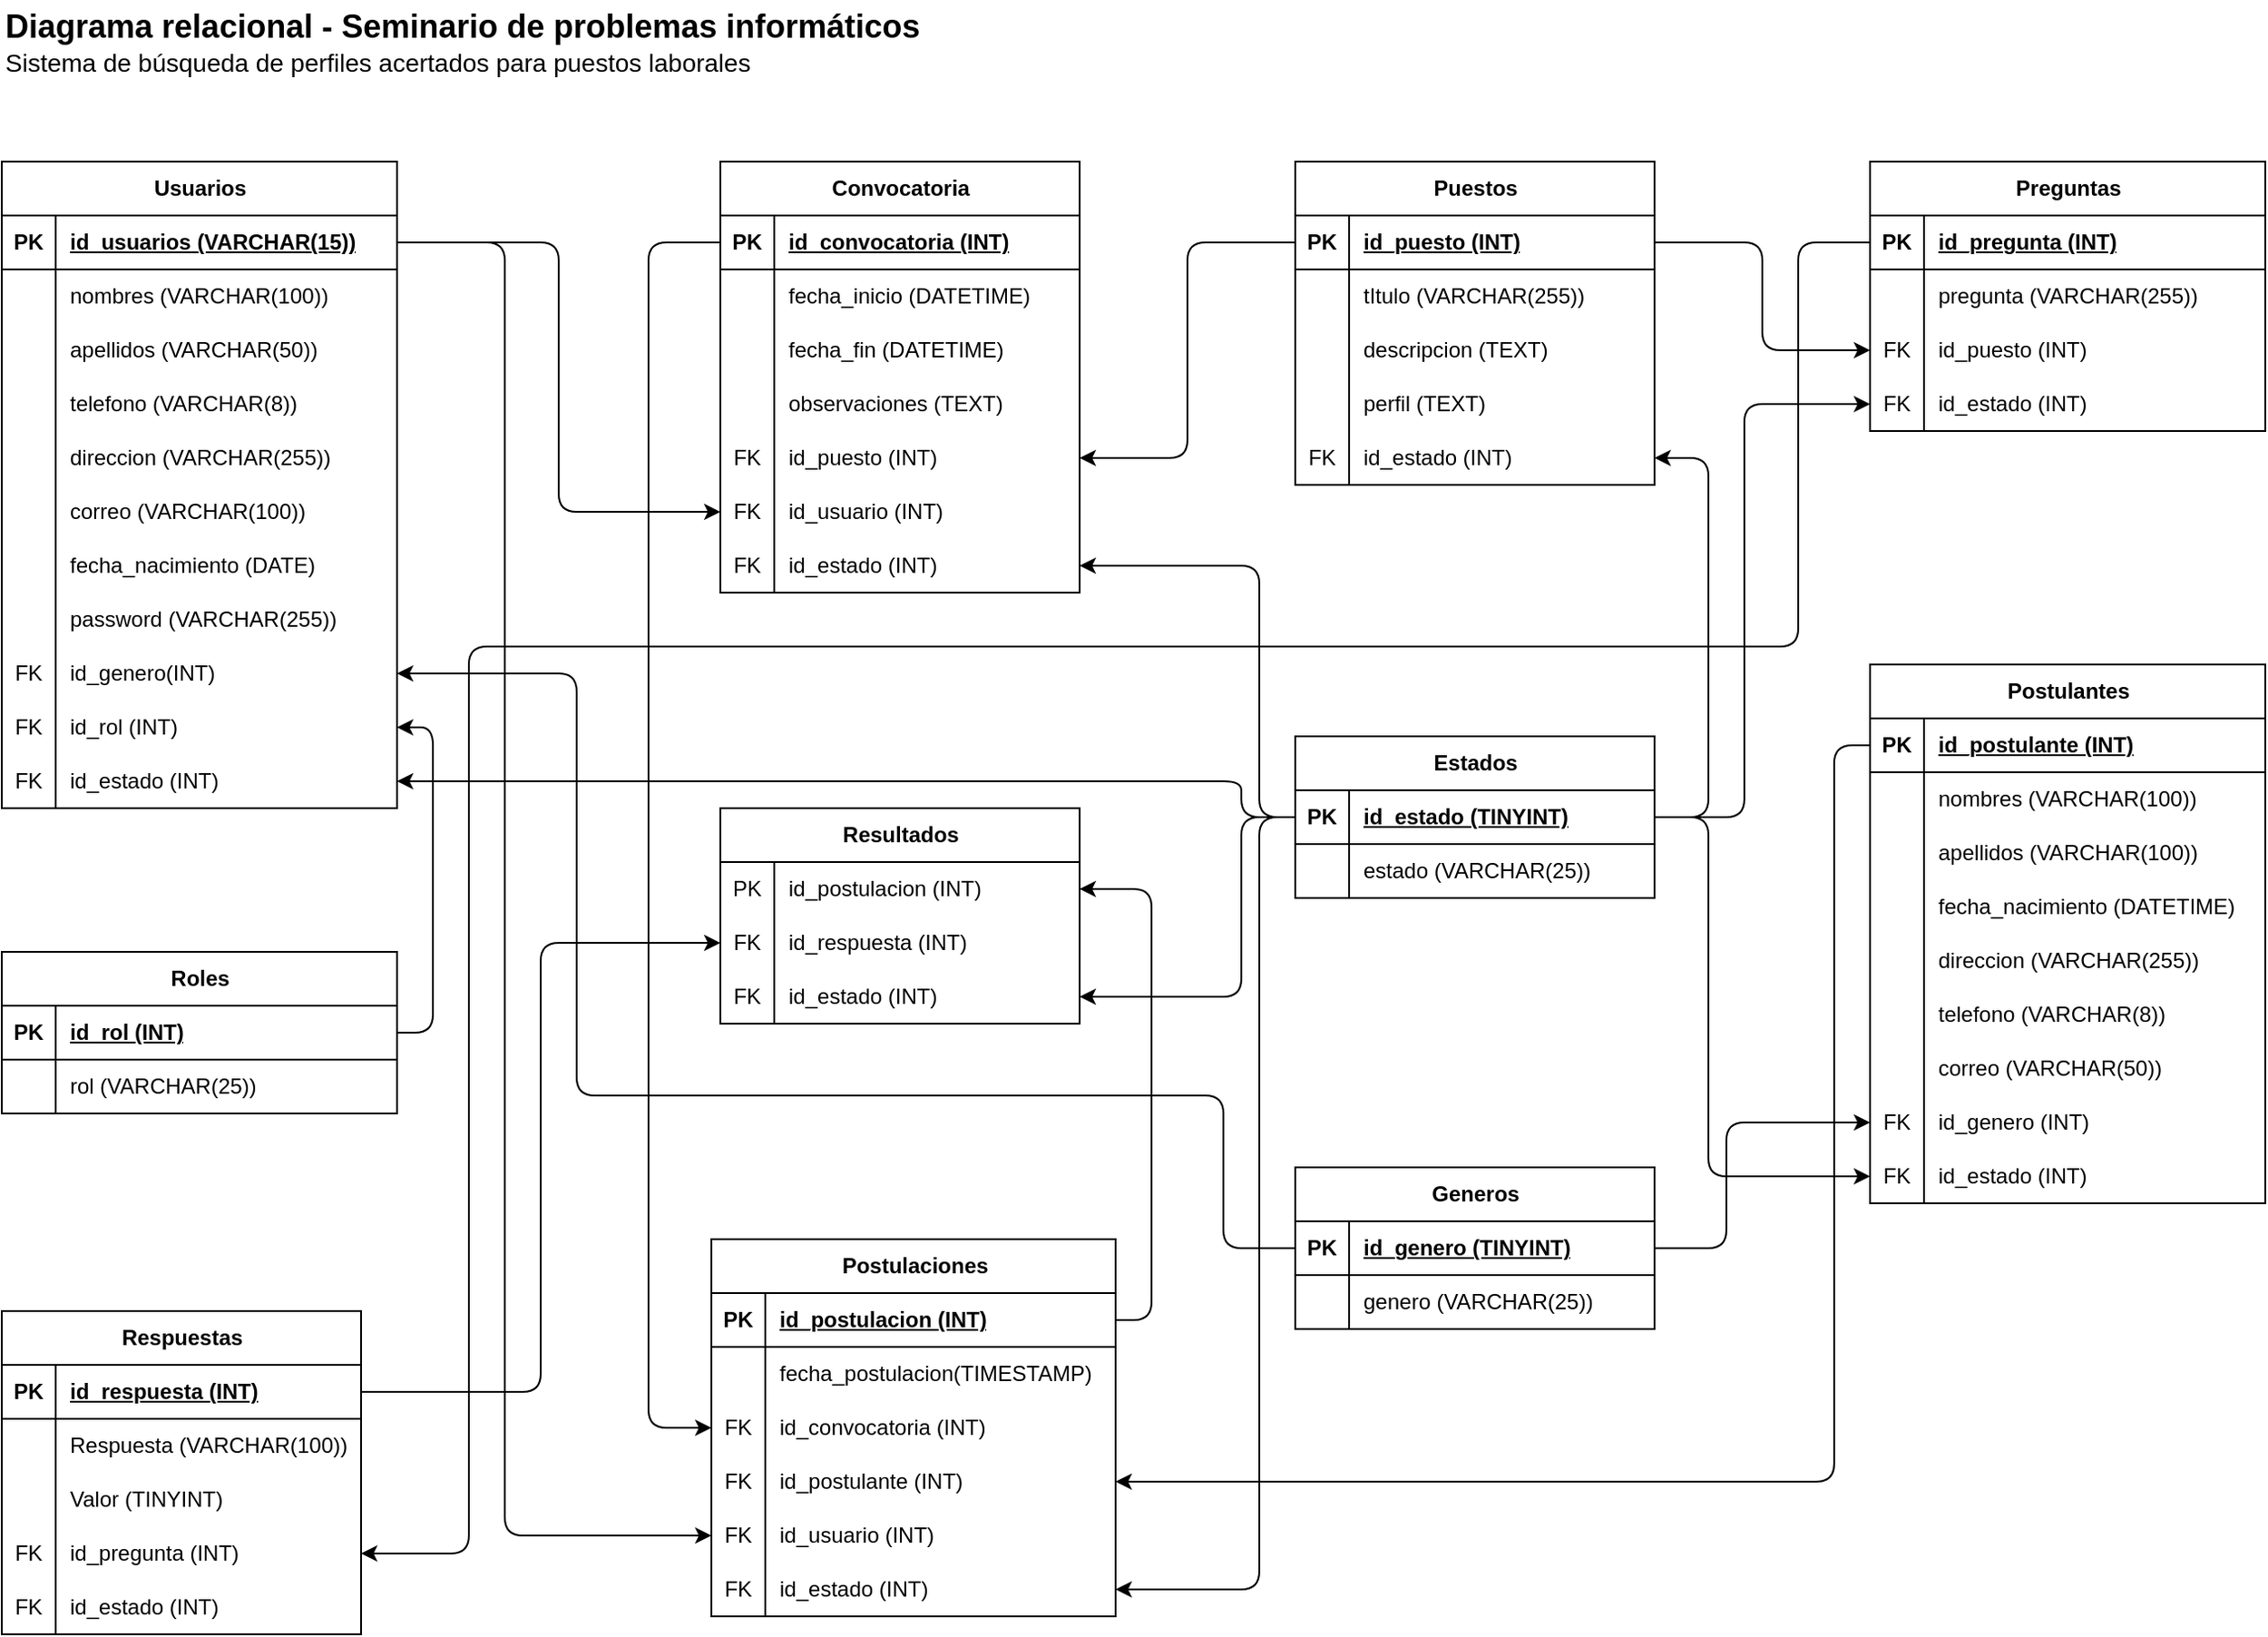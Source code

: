 <mxfile version="22.0.1" type="device">
  <diagram name="Página-1" id="9dQYUd1YBEg_ST1K6F_h">
    <mxGraphModel dx="712" dy="796" grid="1" gridSize="10" guides="1" tooltips="1" connect="1" arrows="1" fold="1" page="1" pageScale="1" pageWidth="1500" pageHeight="1000" math="0" shadow="0">
      <root>
        <mxCell id="0" />
        <mxCell id="1" parent="0" />
        <mxCell id="MAq_-oLj8Az7OrpSZRzf-1" value="Convocatoria" style="shape=table;startSize=30;container=1;collapsible=1;childLayout=tableLayout;fixedRows=1;rowLines=0;fontStyle=1;align=center;resizeLast=1;html=1;" parent="1" vertex="1">
          <mxGeometry x="520" y="130" width="200" height="240" as="geometry" />
        </mxCell>
        <mxCell id="MAq_-oLj8Az7OrpSZRzf-2" value="" style="shape=tableRow;horizontal=0;startSize=0;swimlaneHead=0;swimlaneBody=0;fillColor=none;collapsible=0;dropTarget=0;points=[[0,0.5],[1,0.5]];portConstraint=eastwest;top=0;left=0;right=0;bottom=1;" parent="MAq_-oLj8Az7OrpSZRzf-1" vertex="1">
          <mxGeometry y="30" width="200" height="30" as="geometry" />
        </mxCell>
        <mxCell id="MAq_-oLj8Az7OrpSZRzf-3" value="PK" style="shape=partialRectangle;connectable=0;fillColor=none;top=0;left=0;bottom=0;right=0;fontStyle=1;overflow=hidden;whiteSpace=wrap;html=1;" parent="MAq_-oLj8Az7OrpSZRzf-2" vertex="1">
          <mxGeometry width="30" height="30" as="geometry">
            <mxRectangle width="30" height="30" as="alternateBounds" />
          </mxGeometry>
        </mxCell>
        <mxCell id="MAq_-oLj8Az7OrpSZRzf-4" value="id_convocatoria (INT)" style="shape=partialRectangle;connectable=0;fillColor=none;top=0;left=0;bottom=0;right=0;align=left;spacingLeft=6;fontStyle=5;overflow=hidden;whiteSpace=wrap;html=1;" parent="MAq_-oLj8Az7OrpSZRzf-2" vertex="1">
          <mxGeometry x="30" width="170" height="30" as="geometry">
            <mxRectangle width="170" height="30" as="alternateBounds" />
          </mxGeometry>
        </mxCell>
        <mxCell id="MAq_-oLj8Az7OrpSZRzf-8" value="" style="shape=tableRow;horizontal=0;startSize=0;swimlaneHead=0;swimlaneBody=0;fillColor=none;collapsible=0;dropTarget=0;points=[[0,0.5],[1,0.5]];portConstraint=eastwest;top=0;left=0;right=0;bottom=0;" parent="MAq_-oLj8Az7OrpSZRzf-1" vertex="1">
          <mxGeometry y="60" width="200" height="30" as="geometry" />
        </mxCell>
        <mxCell id="MAq_-oLj8Az7OrpSZRzf-9" value="" style="shape=partialRectangle;connectable=0;fillColor=none;top=0;left=0;bottom=0;right=0;editable=1;overflow=hidden;whiteSpace=wrap;html=1;" parent="MAq_-oLj8Az7OrpSZRzf-8" vertex="1">
          <mxGeometry width="30" height="30" as="geometry">
            <mxRectangle width="30" height="30" as="alternateBounds" />
          </mxGeometry>
        </mxCell>
        <mxCell id="MAq_-oLj8Az7OrpSZRzf-10" value="fecha_inicio (DATETIME)" style="shape=partialRectangle;connectable=0;fillColor=none;top=0;left=0;bottom=0;right=0;align=left;spacingLeft=6;overflow=hidden;whiteSpace=wrap;html=1;" parent="MAq_-oLj8Az7OrpSZRzf-8" vertex="1">
          <mxGeometry x="30" width="170" height="30" as="geometry">
            <mxRectangle width="170" height="30" as="alternateBounds" />
          </mxGeometry>
        </mxCell>
        <mxCell id="UmdIqPgHmDzu9G5IsD6D-52" style="shape=tableRow;horizontal=0;startSize=0;swimlaneHead=0;swimlaneBody=0;fillColor=none;collapsible=0;dropTarget=0;points=[[0,0.5],[1,0.5]];portConstraint=eastwest;top=0;left=0;right=0;bottom=0;" parent="MAq_-oLj8Az7OrpSZRzf-1" vertex="1">
          <mxGeometry y="90" width="200" height="30" as="geometry" />
        </mxCell>
        <mxCell id="UmdIqPgHmDzu9G5IsD6D-53" style="shape=partialRectangle;connectable=0;fillColor=none;top=0;left=0;bottom=0;right=0;editable=1;overflow=hidden;whiteSpace=wrap;html=1;" parent="UmdIqPgHmDzu9G5IsD6D-52" vertex="1">
          <mxGeometry width="30" height="30" as="geometry">
            <mxRectangle width="30" height="30" as="alternateBounds" />
          </mxGeometry>
        </mxCell>
        <mxCell id="UmdIqPgHmDzu9G5IsD6D-54" value="fecha_fin (DATETIME)" style="shape=partialRectangle;connectable=0;fillColor=none;top=0;left=0;bottom=0;right=0;align=left;spacingLeft=6;overflow=hidden;whiteSpace=wrap;html=1;" parent="UmdIqPgHmDzu9G5IsD6D-52" vertex="1">
          <mxGeometry x="30" width="170" height="30" as="geometry">
            <mxRectangle width="170" height="30" as="alternateBounds" />
          </mxGeometry>
        </mxCell>
        <mxCell id="MAq_-oLj8Az7OrpSZRzf-11" value="" style="shape=tableRow;horizontal=0;startSize=0;swimlaneHead=0;swimlaneBody=0;fillColor=none;collapsible=0;dropTarget=0;points=[[0,0.5],[1,0.5]];portConstraint=eastwest;top=0;left=0;right=0;bottom=0;" parent="MAq_-oLj8Az7OrpSZRzf-1" vertex="1">
          <mxGeometry y="120" width="200" height="30" as="geometry" />
        </mxCell>
        <mxCell id="MAq_-oLj8Az7OrpSZRzf-12" value="" style="shape=partialRectangle;connectable=0;fillColor=none;top=0;left=0;bottom=0;right=0;editable=1;overflow=hidden;whiteSpace=wrap;html=1;" parent="MAq_-oLj8Az7OrpSZRzf-11" vertex="1">
          <mxGeometry width="30" height="30" as="geometry">
            <mxRectangle width="30" height="30" as="alternateBounds" />
          </mxGeometry>
        </mxCell>
        <mxCell id="MAq_-oLj8Az7OrpSZRzf-13" value="observaciones (TEXT)" style="shape=partialRectangle;connectable=0;fillColor=none;top=0;left=0;bottom=0;right=0;align=left;spacingLeft=6;overflow=hidden;whiteSpace=wrap;html=1;" parent="MAq_-oLj8Az7OrpSZRzf-11" vertex="1">
          <mxGeometry x="30" width="170" height="30" as="geometry">
            <mxRectangle width="170" height="30" as="alternateBounds" />
          </mxGeometry>
        </mxCell>
        <mxCell id="UmdIqPgHmDzu9G5IsD6D-29" style="shape=tableRow;horizontal=0;startSize=0;swimlaneHead=0;swimlaneBody=0;fillColor=none;collapsible=0;dropTarget=0;points=[[0,0.5],[1,0.5]];portConstraint=eastwest;top=0;left=0;right=0;bottom=0;" parent="MAq_-oLj8Az7OrpSZRzf-1" vertex="1">
          <mxGeometry y="150" width="200" height="30" as="geometry" />
        </mxCell>
        <mxCell id="UmdIqPgHmDzu9G5IsD6D-30" value="FK" style="shape=partialRectangle;connectable=0;fillColor=none;top=0;left=0;bottom=0;right=0;editable=1;overflow=hidden;whiteSpace=wrap;html=1;" parent="UmdIqPgHmDzu9G5IsD6D-29" vertex="1">
          <mxGeometry width="30" height="30" as="geometry">
            <mxRectangle width="30" height="30" as="alternateBounds" />
          </mxGeometry>
        </mxCell>
        <mxCell id="UmdIqPgHmDzu9G5IsD6D-31" value="id_puesto (INT)" style="shape=partialRectangle;connectable=0;fillColor=none;top=0;left=0;bottom=0;right=0;align=left;spacingLeft=6;overflow=hidden;whiteSpace=wrap;html=1;" parent="UmdIqPgHmDzu9G5IsD6D-29" vertex="1">
          <mxGeometry x="30" width="170" height="30" as="geometry">
            <mxRectangle width="170" height="30" as="alternateBounds" />
          </mxGeometry>
        </mxCell>
        <mxCell id="AkYomOGXh2Y8uYkwBDMZ-42" style="shape=tableRow;horizontal=0;startSize=0;swimlaneHead=0;swimlaneBody=0;fillColor=none;collapsible=0;dropTarget=0;points=[[0,0.5],[1,0.5]];portConstraint=eastwest;top=0;left=0;right=0;bottom=0;" parent="MAq_-oLj8Az7OrpSZRzf-1" vertex="1">
          <mxGeometry y="180" width="200" height="30" as="geometry" />
        </mxCell>
        <mxCell id="AkYomOGXh2Y8uYkwBDMZ-43" value="FK" style="shape=partialRectangle;connectable=0;fillColor=none;top=0;left=0;bottom=0;right=0;editable=1;overflow=hidden;whiteSpace=wrap;html=1;" parent="AkYomOGXh2Y8uYkwBDMZ-42" vertex="1">
          <mxGeometry width="30" height="30" as="geometry">
            <mxRectangle width="30" height="30" as="alternateBounds" />
          </mxGeometry>
        </mxCell>
        <mxCell id="AkYomOGXh2Y8uYkwBDMZ-44" value="id_usuario (INT)" style="shape=partialRectangle;connectable=0;fillColor=none;top=0;left=0;bottom=0;right=0;align=left;spacingLeft=6;overflow=hidden;whiteSpace=wrap;html=1;" parent="AkYomOGXh2Y8uYkwBDMZ-42" vertex="1">
          <mxGeometry x="30" width="170" height="30" as="geometry">
            <mxRectangle width="170" height="30" as="alternateBounds" />
          </mxGeometry>
        </mxCell>
        <mxCell id="UmdIqPgHmDzu9G5IsD6D-11" style="shape=tableRow;horizontal=0;startSize=0;swimlaneHead=0;swimlaneBody=0;fillColor=none;collapsible=0;dropTarget=0;points=[[0,0.5],[1,0.5]];portConstraint=eastwest;top=0;left=0;right=0;bottom=0;" parent="MAq_-oLj8Az7OrpSZRzf-1" vertex="1">
          <mxGeometry y="210" width="200" height="30" as="geometry" />
        </mxCell>
        <mxCell id="UmdIqPgHmDzu9G5IsD6D-12" value="FK" style="shape=partialRectangle;connectable=0;fillColor=none;top=0;left=0;bottom=0;right=0;editable=1;overflow=hidden;whiteSpace=wrap;html=1;" parent="UmdIqPgHmDzu9G5IsD6D-11" vertex="1">
          <mxGeometry width="30" height="30" as="geometry">
            <mxRectangle width="30" height="30" as="alternateBounds" />
          </mxGeometry>
        </mxCell>
        <mxCell id="UmdIqPgHmDzu9G5IsD6D-13" value="id_estado (INT)" style="shape=partialRectangle;connectable=0;fillColor=none;top=0;left=0;bottom=0;right=0;align=left;spacingLeft=6;overflow=hidden;whiteSpace=wrap;html=1;" parent="UmdIqPgHmDzu9G5IsD6D-11" vertex="1">
          <mxGeometry x="30" width="170" height="30" as="geometry">
            <mxRectangle width="170" height="30" as="alternateBounds" />
          </mxGeometry>
        </mxCell>
        <mxCell id="MAq_-oLj8Az7OrpSZRzf-14" value="Postulantes" style="shape=table;startSize=30;container=1;collapsible=1;childLayout=tableLayout;fixedRows=1;rowLines=0;fontStyle=1;align=center;resizeLast=1;html=1;" parent="1" vertex="1">
          <mxGeometry x="1160" y="410" width="220" height="300" as="geometry" />
        </mxCell>
        <mxCell id="MAq_-oLj8Az7OrpSZRzf-15" value="" style="shape=tableRow;horizontal=0;startSize=0;swimlaneHead=0;swimlaneBody=0;fillColor=none;collapsible=0;dropTarget=0;points=[[0,0.5],[1,0.5]];portConstraint=eastwest;top=0;left=0;right=0;bottom=1;" parent="MAq_-oLj8Az7OrpSZRzf-14" vertex="1">
          <mxGeometry y="30" width="220" height="30" as="geometry" />
        </mxCell>
        <mxCell id="MAq_-oLj8Az7OrpSZRzf-16" value="PK" style="shape=partialRectangle;connectable=0;fillColor=none;top=0;left=0;bottom=0;right=0;fontStyle=1;overflow=hidden;whiteSpace=wrap;html=1;" parent="MAq_-oLj8Az7OrpSZRzf-15" vertex="1">
          <mxGeometry width="30" height="30" as="geometry">
            <mxRectangle width="30" height="30" as="alternateBounds" />
          </mxGeometry>
        </mxCell>
        <mxCell id="MAq_-oLj8Az7OrpSZRzf-17" value="id_postulante (INT)" style="shape=partialRectangle;connectable=0;fillColor=none;top=0;left=0;bottom=0;right=0;align=left;spacingLeft=6;fontStyle=5;overflow=hidden;whiteSpace=wrap;html=1;" parent="MAq_-oLj8Az7OrpSZRzf-15" vertex="1">
          <mxGeometry x="30" width="190" height="30" as="geometry">
            <mxRectangle width="190" height="30" as="alternateBounds" />
          </mxGeometry>
        </mxCell>
        <mxCell id="MAq_-oLj8Az7OrpSZRzf-21" value="" style="shape=tableRow;horizontal=0;startSize=0;swimlaneHead=0;swimlaneBody=0;fillColor=none;collapsible=0;dropTarget=0;points=[[0,0.5],[1,0.5]];portConstraint=eastwest;top=0;left=0;right=0;bottom=0;" parent="MAq_-oLj8Az7OrpSZRzf-14" vertex="1">
          <mxGeometry y="60" width="220" height="30" as="geometry" />
        </mxCell>
        <mxCell id="MAq_-oLj8Az7OrpSZRzf-22" value="" style="shape=partialRectangle;connectable=0;fillColor=none;top=0;left=0;bottom=0;right=0;editable=1;overflow=hidden;whiteSpace=wrap;html=1;" parent="MAq_-oLj8Az7OrpSZRzf-21" vertex="1">
          <mxGeometry width="30" height="30" as="geometry">
            <mxRectangle width="30" height="30" as="alternateBounds" />
          </mxGeometry>
        </mxCell>
        <mxCell id="MAq_-oLj8Az7OrpSZRzf-23" value="nombres (VARCHAR(100))" style="shape=partialRectangle;connectable=0;fillColor=none;top=0;left=0;bottom=0;right=0;align=left;spacingLeft=6;overflow=hidden;whiteSpace=wrap;html=1;" parent="MAq_-oLj8Az7OrpSZRzf-21" vertex="1">
          <mxGeometry x="30" width="190" height="30" as="geometry">
            <mxRectangle width="190" height="30" as="alternateBounds" />
          </mxGeometry>
        </mxCell>
        <mxCell id="MAq_-oLj8Az7OrpSZRzf-24" value="" style="shape=tableRow;horizontal=0;startSize=0;swimlaneHead=0;swimlaneBody=0;fillColor=none;collapsible=0;dropTarget=0;points=[[0,0.5],[1,0.5]];portConstraint=eastwest;top=0;left=0;right=0;bottom=0;" parent="MAq_-oLj8Az7OrpSZRzf-14" vertex="1">
          <mxGeometry y="90" width="220" height="30" as="geometry" />
        </mxCell>
        <mxCell id="MAq_-oLj8Az7OrpSZRzf-25" value="" style="shape=partialRectangle;connectable=0;fillColor=none;top=0;left=0;bottom=0;right=0;editable=1;overflow=hidden;whiteSpace=wrap;html=1;" parent="MAq_-oLj8Az7OrpSZRzf-24" vertex="1">
          <mxGeometry width="30" height="30" as="geometry">
            <mxRectangle width="30" height="30" as="alternateBounds" />
          </mxGeometry>
        </mxCell>
        <mxCell id="MAq_-oLj8Az7OrpSZRzf-26" value="apellidos (VARCHAR(100))" style="shape=partialRectangle;connectable=0;fillColor=none;top=0;left=0;bottom=0;right=0;align=left;spacingLeft=6;overflow=hidden;whiteSpace=wrap;html=1;" parent="MAq_-oLj8Az7OrpSZRzf-24" vertex="1">
          <mxGeometry x="30" width="190" height="30" as="geometry">
            <mxRectangle width="190" height="30" as="alternateBounds" />
          </mxGeometry>
        </mxCell>
        <mxCell id="MAq_-oLj8Az7OrpSZRzf-101" style="shape=tableRow;horizontal=0;startSize=0;swimlaneHead=0;swimlaneBody=0;fillColor=none;collapsible=0;dropTarget=0;points=[[0,0.5],[1,0.5]];portConstraint=eastwest;top=0;left=0;right=0;bottom=0;" parent="MAq_-oLj8Az7OrpSZRzf-14" vertex="1">
          <mxGeometry y="120" width="220" height="30" as="geometry" />
        </mxCell>
        <mxCell id="MAq_-oLj8Az7OrpSZRzf-102" style="shape=partialRectangle;connectable=0;fillColor=none;top=0;left=0;bottom=0;right=0;editable=1;overflow=hidden;whiteSpace=wrap;html=1;" parent="MAq_-oLj8Az7OrpSZRzf-101" vertex="1">
          <mxGeometry width="30" height="30" as="geometry">
            <mxRectangle width="30" height="30" as="alternateBounds" />
          </mxGeometry>
        </mxCell>
        <mxCell id="MAq_-oLj8Az7OrpSZRzf-103" value="fecha_nacimiento (DATETIME)" style="shape=partialRectangle;connectable=0;fillColor=none;top=0;left=0;bottom=0;right=0;align=left;spacingLeft=6;overflow=hidden;whiteSpace=wrap;html=1;" parent="MAq_-oLj8Az7OrpSZRzf-101" vertex="1">
          <mxGeometry x="30" width="190" height="30" as="geometry">
            <mxRectangle width="190" height="30" as="alternateBounds" />
          </mxGeometry>
        </mxCell>
        <mxCell id="cnOiPhZgO8jlVo5PG_V--10" style="shape=tableRow;horizontal=0;startSize=0;swimlaneHead=0;swimlaneBody=0;fillColor=none;collapsible=0;dropTarget=0;points=[[0,0.5],[1,0.5]];portConstraint=eastwest;top=0;left=0;right=0;bottom=0;" parent="MAq_-oLj8Az7OrpSZRzf-14" vertex="1">
          <mxGeometry y="150" width="220" height="30" as="geometry" />
        </mxCell>
        <mxCell id="cnOiPhZgO8jlVo5PG_V--11" style="shape=partialRectangle;connectable=0;fillColor=none;top=0;left=0;bottom=0;right=0;editable=1;overflow=hidden;whiteSpace=wrap;html=1;" parent="cnOiPhZgO8jlVo5PG_V--10" vertex="1">
          <mxGeometry width="30" height="30" as="geometry">
            <mxRectangle width="30" height="30" as="alternateBounds" />
          </mxGeometry>
        </mxCell>
        <mxCell id="cnOiPhZgO8jlVo5PG_V--12" value="direccion (VARCHAR(255))" style="shape=partialRectangle;connectable=0;fillColor=none;top=0;left=0;bottom=0;right=0;align=left;spacingLeft=6;overflow=hidden;whiteSpace=wrap;html=1;" parent="cnOiPhZgO8jlVo5PG_V--10" vertex="1">
          <mxGeometry x="30" width="190" height="30" as="geometry">
            <mxRectangle width="190" height="30" as="alternateBounds" />
          </mxGeometry>
        </mxCell>
        <mxCell id="cnOiPhZgO8jlVo5PG_V--4" style="shape=tableRow;horizontal=0;startSize=0;swimlaneHead=0;swimlaneBody=0;fillColor=none;collapsible=0;dropTarget=0;points=[[0,0.5],[1,0.5]];portConstraint=eastwest;top=0;left=0;right=0;bottom=0;" parent="MAq_-oLj8Az7OrpSZRzf-14" vertex="1">
          <mxGeometry y="180" width="220" height="30" as="geometry" />
        </mxCell>
        <mxCell id="cnOiPhZgO8jlVo5PG_V--5" style="shape=partialRectangle;connectable=0;fillColor=none;top=0;left=0;bottom=0;right=0;editable=1;overflow=hidden;whiteSpace=wrap;html=1;" parent="cnOiPhZgO8jlVo5PG_V--4" vertex="1">
          <mxGeometry width="30" height="30" as="geometry">
            <mxRectangle width="30" height="30" as="alternateBounds" />
          </mxGeometry>
        </mxCell>
        <mxCell id="cnOiPhZgO8jlVo5PG_V--6" value="telefono (VARCHAR(8))" style="shape=partialRectangle;connectable=0;fillColor=none;top=0;left=0;bottom=0;right=0;align=left;spacingLeft=6;overflow=hidden;whiteSpace=wrap;html=1;" parent="cnOiPhZgO8jlVo5PG_V--4" vertex="1">
          <mxGeometry x="30" width="190" height="30" as="geometry">
            <mxRectangle width="190" height="30" as="alternateBounds" />
          </mxGeometry>
        </mxCell>
        <mxCell id="cnOiPhZgO8jlVo5PG_V--7" style="shape=tableRow;horizontal=0;startSize=0;swimlaneHead=0;swimlaneBody=0;fillColor=none;collapsible=0;dropTarget=0;points=[[0,0.5],[1,0.5]];portConstraint=eastwest;top=0;left=0;right=0;bottom=0;" parent="MAq_-oLj8Az7OrpSZRzf-14" vertex="1">
          <mxGeometry y="210" width="220" height="30" as="geometry" />
        </mxCell>
        <mxCell id="cnOiPhZgO8jlVo5PG_V--8" style="shape=partialRectangle;connectable=0;fillColor=none;top=0;left=0;bottom=0;right=0;editable=1;overflow=hidden;whiteSpace=wrap;html=1;" parent="cnOiPhZgO8jlVo5PG_V--7" vertex="1">
          <mxGeometry width="30" height="30" as="geometry">
            <mxRectangle width="30" height="30" as="alternateBounds" />
          </mxGeometry>
        </mxCell>
        <mxCell id="cnOiPhZgO8jlVo5PG_V--9" value="correo (VARCHAR(50))" style="shape=partialRectangle;connectable=0;fillColor=none;top=0;left=0;bottom=0;right=0;align=left;spacingLeft=6;overflow=hidden;whiteSpace=wrap;html=1;" parent="cnOiPhZgO8jlVo5PG_V--7" vertex="1">
          <mxGeometry x="30" width="190" height="30" as="geometry">
            <mxRectangle width="190" height="30" as="alternateBounds" />
          </mxGeometry>
        </mxCell>
        <mxCell id="UmdIqPgHmDzu9G5IsD6D-32" style="shape=tableRow;horizontal=0;startSize=0;swimlaneHead=0;swimlaneBody=0;fillColor=none;collapsible=0;dropTarget=0;points=[[0,0.5],[1,0.5]];portConstraint=eastwest;top=0;left=0;right=0;bottom=0;" parent="MAq_-oLj8Az7OrpSZRzf-14" vertex="1">
          <mxGeometry y="240" width="220" height="30" as="geometry" />
        </mxCell>
        <mxCell id="UmdIqPgHmDzu9G5IsD6D-33" value="FK" style="shape=partialRectangle;connectable=0;fillColor=none;top=0;left=0;bottom=0;right=0;editable=1;overflow=hidden;whiteSpace=wrap;html=1;" parent="UmdIqPgHmDzu9G5IsD6D-32" vertex="1">
          <mxGeometry width="30" height="30" as="geometry">
            <mxRectangle width="30" height="30" as="alternateBounds" />
          </mxGeometry>
        </mxCell>
        <mxCell id="UmdIqPgHmDzu9G5IsD6D-34" value="id_genero (INT)" style="shape=partialRectangle;connectable=0;fillColor=none;top=0;left=0;bottom=0;right=0;align=left;spacingLeft=6;overflow=hidden;whiteSpace=wrap;html=1;" parent="UmdIqPgHmDzu9G5IsD6D-32" vertex="1">
          <mxGeometry x="30" width="190" height="30" as="geometry">
            <mxRectangle width="190" height="30" as="alternateBounds" />
          </mxGeometry>
        </mxCell>
        <mxCell id="UmdIqPgHmDzu9G5IsD6D-14" style="shape=tableRow;horizontal=0;startSize=0;swimlaneHead=0;swimlaneBody=0;fillColor=none;collapsible=0;dropTarget=0;points=[[0,0.5],[1,0.5]];portConstraint=eastwest;top=0;left=0;right=0;bottom=0;" parent="MAq_-oLj8Az7OrpSZRzf-14" vertex="1">
          <mxGeometry y="270" width="220" height="30" as="geometry" />
        </mxCell>
        <mxCell id="UmdIqPgHmDzu9G5IsD6D-15" value="FK" style="shape=partialRectangle;connectable=0;fillColor=none;top=0;left=0;bottom=0;right=0;editable=1;overflow=hidden;whiteSpace=wrap;html=1;" parent="UmdIqPgHmDzu9G5IsD6D-14" vertex="1">
          <mxGeometry width="30" height="30" as="geometry">
            <mxRectangle width="30" height="30" as="alternateBounds" />
          </mxGeometry>
        </mxCell>
        <mxCell id="UmdIqPgHmDzu9G5IsD6D-16" value="id_estado (INT)" style="shape=partialRectangle;connectable=0;fillColor=none;top=0;left=0;bottom=0;right=0;align=left;spacingLeft=6;overflow=hidden;whiteSpace=wrap;html=1;" parent="UmdIqPgHmDzu9G5IsD6D-14" vertex="1">
          <mxGeometry x="30" width="190" height="30" as="geometry">
            <mxRectangle width="190" height="30" as="alternateBounds" />
          </mxGeometry>
        </mxCell>
        <mxCell id="MAq_-oLj8Az7OrpSZRzf-27" value="Puestos" style="shape=table;startSize=30;container=1;collapsible=1;childLayout=tableLayout;fixedRows=1;rowLines=0;fontStyle=1;align=center;resizeLast=1;html=1;" parent="1" vertex="1">
          <mxGeometry x="840.0" y="130" width="200" height="180" as="geometry" />
        </mxCell>
        <mxCell id="MAq_-oLj8Az7OrpSZRzf-28" value="" style="shape=tableRow;horizontal=0;startSize=0;swimlaneHead=0;swimlaneBody=0;fillColor=none;collapsible=0;dropTarget=0;points=[[0,0.5],[1,0.5]];portConstraint=eastwest;top=0;left=0;right=0;bottom=1;" parent="MAq_-oLj8Az7OrpSZRzf-27" vertex="1">
          <mxGeometry y="30" width="200" height="30" as="geometry" />
        </mxCell>
        <mxCell id="MAq_-oLj8Az7OrpSZRzf-29" value="PK" style="shape=partialRectangle;connectable=0;fillColor=none;top=0;left=0;bottom=0;right=0;fontStyle=1;overflow=hidden;whiteSpace=wrap;html=1;" parent="MAq_-oLj8Az7OrpSZRzf-28" vertex="1">
          <mxGeometry width="30" height="30" as="geometry">
            <mxRectangle width="30" height="30" as="alternateBounds" />
          </mxGeometry>
        </mxCell>
        <mxCell id="MAq_-oLj8Az7OrpSZRzf-30" value="id_puesto (INT)" style="shape=partialRectangle;connectable=0;fillColor=none;top=0;left=0;bottom=0;right=0;align=left;spacingLeft=6;fontStyle=5;overflow=hidden;whiteSpace=wrap;html=1;" parent="MAq_-oLj8Az7OrpSZRzf-28" vertex="1">
          <mxGeometry x="30" width="170" height="30" as="geometry">
            <mxRectangle width="170" height="30" as="alternateBounds" />
          </mxGeometry>
        </mxCell>
        <mxCell id="MAq_-oLj8Az7OrpSZRzf-31" value="" style="shape=tableRow;horizontal=0;startSize=0;swimlaneHead=0;swimlaneBody=0;fillColor=none;collapsible=0;dropTarget=0;points=[[0,0.5],[1,0.5]];portConstraint=eastwest;top=0;left=0;right=0;bottom=0;" parent="MAq_-oLj8Az7OrpSZRzf-27" vertex="1">
          <mxGeometry y="60" width="200" height="30" as="geometry" />
        </mxCell>
        <mxCell id="MAq_-oLj8Az7OrpSZRzf-32" value="" style="shape=partialRectangle;connectable=0;fillColor=none;top=0;left=0;bottom=0;right=0;editable=1;overflow=hidden;whiteSpace=wrap;html=1;" parent="MAq_-oLj8Az7OrpSZRzf-31" vertex="1">
          <mxGeometry width="30" height="30" as="geometry">
            <mxRectangle width="30" height="30" as="alternateBounds" />
          </mxGeometry>
        </mxCell>
        <mxCell id="MAq_-oLj8Az7OrpSZRzf-33" value="tItulo (VARCHAR(255))" style="shape=partialRectangle;connectable=0;fillColor=none;top=0;left=0;bottom=0;right=0;align=left;spacingLeft=6;overflow=hidden;whiteSpace=wrap;html=1;" parent="MAq_-oLj8Az7OrpSZRzf-31" vertex="1">
          <mxGeometry x="30" width="170" height="30" as="geometry">
            <mxRectangle width="170" height="30" as="alternateBounds" />
          </mxGeometry>
        </mxCell>
        <mxCell id="MAq_-oLj8Az7OrpSZRzf-34" value="" style="shape=tableRow;horizontal=0;startSize=0;swimlaneHead=0;swimlaneBody=0;fillColor=none;collapsible=0;dropTarget=0;points=[[0,0.5],[1,0.5]];portConstraint=eastwest;top=0;left=0;right=0;bottom=0;" parent="MAq_-oLj8Az7OrpSZRzf-27" vertex="1">
          <mxGeometry y="90" width="200" height="30" as="geometry" />
        </mxCell>
        <mxCell id="MAq_-oLj8Az7OrpSZRzf-35" value="" style="shape=partialRectangle;connectable=0;fillColor=none;top=0;left=0;bottom=0;right=0;editable=1;overflow=hidden;whiteSpace=wrap;html=1;" parent="MAq_-oLj8Az7OrpSZRzf-34" vertex="1">
          <mxGeometry width="30" height="30" as="geometry">
            <mxRectangle width="30" height="30" as="alternateBounds" />
          </mxGeometry>
        </mxCell>
        <mxCell id="MAq_-oLj8Az7OrpSZRzf-36" value="descripcion (TEXT)" style="shape=partialRectangle;connectable=0;fillColor=none;top=0;left=0;bottom=0;right=0;align=left;spacingLeft=6;overflow=hidden;whiteSpace=wrap;html=1;" parent="MAq_-oLj8Az7OrpSZRzf-34" vertex="1">
          <mxGeometry x="30" width="170" height="30" as="geometry">
            <mxRectangle width="170" height="30" as="alternateBounds" />
          </mxGeometry>
        </mxCell>
        <mxCell id="MAq_-oLj8Az7OrpSZRzf-37" value="" style="shape=tableRow;horizontal=0;startSize=0;swimlaneHead=0;swimlaneBody=0;fillColor=none;collapsible=0;dropTarget=0;points=[[0,0.5],[1,0.5]];portConstraint=eastwest;top=0;left=0;right=0;bottom=0;" parent="MAq_-oLj8Az7OrpSZRzf-27" vertex="1">
          <mxGeometry y="120" width="200" height="30" as="geometry" />
        </mxCell>
        <mxCell id="MAq_-oLj8Az7OrpSZRzf-38" value="" style="shape=partialRectangle;connectable=0;fillColor=none;top=0;left=0;bottom=0;right=0;editable=1;overflow=hidden;whiteSpace=wrap;html=1;" parent="MAq_-oLj8Az7OrpSZRzf-37" vertex="1">
          <mxGeometry width="30" height="30" as="geometry">
            <mxRectangle width="30" height="30" as="alternateBounds" />
          </mxGeometry>
        </mxCell>
        <mxCell id="MAq_-oLj8Az7OrpSZRzf-39" value="perfil (TEXT)" style="shape=partialRectangle;connectable=0;fillColor=none;top=0;left=0;bottom=0;right=0;align=left;spacingLeft=6;overflow=hidden;whiteSpace=wrap;html=1;" parent="MAq_-oLj8Az7OrpSZRzf-37" vertex="1">
          <mxGeometry x="30" width="170" height="30" as="geometry">
            <mxRectangle width="170" height="30" as="alternateBounds" />
          </mxGeometry>
        </mxCell>
        <mxCell id="UmdIqPgHmDzu9G5IsD6D-17" style="shape=tableRow;horizontal=0;startSize=0;swimlaneHead=0;swimlaneBody=0;fillColor=none;collapsible=0;dropTarget=0;points=[[0,0.5],[1,0.5]];portConstraint=eastwest;top=0;left=0;right=0;bottom=0;" parent="MAq_-oLj8Az7OrpSZRzf-27" vertex="1">
          <mxGeometry y="150" width="200" height="30" as="geometry" />
        </mxCell>
        <mxCell id="UmdIqPgHmDzu9G5IsD6D-18" value="FK" style="shape=partialRectangle;connectable=0;fillColor=none;top=0;left=0;bottom=0;right=0;editable=1;overflow=hidden;whiteSpace=wrap;html=1;" parent="UmdIqPgHmDzu9G5IsD6D-17" vertex="1">
          <mxGeometry width="30" height="30" as="geometry">
            <mxRectangle width="30" height="30" as="alternateBounds" />
          </mxGeometry>
        </mxCell>
        <mxCell id="UmdIqPgHmDzu9G5IsD6D-19" value="id_estado (INT)" style="shape=partialRectangle;connectable=0;fillColor=none;top=0;left=0;bottom=0;right=0;align=left;spacingLeft=6;overflow=hidden;whiteSpace=wrap;html=1;" parent="UmdIqPgHmDzu9G5IsD6D-17" vertex="1">
          <mxGeometry x="30" width="170" height="30" as="geometry">
            <mxRectangle width="170" height="30" as="alternateBounds" />
          </mxGeometry>
        </mxCell>
        <mxCell id="MAq_-oLj8Az7OrpSZRzf-40" value="Preguntas" style="shape=table;startSize=30;container=1;collapsible=1;childLayout=tableLayout;fixedRows=1;rowLines=0;fontStyle=1;align=center;resizeLast=1;html=1;" parent="1" vertex="1">
          <mxGeometry x="1160" y="130" width="220" height="150" as="geometry" />
        </mxCell>
        <mxCell id="MAq_-oLj8Az7OrpSZRzf-41" value="" style="shape=tableRow;horizontal=0;startSize=0;swimlaneHead=0;swimlaneBody=0;fillColor=none;collapsible=0;dropTarget=0;points=[[0,0.5],[1,0.5]];portConstraint=eastwest;top=0;left=0;right=0;bottom=1;" parent="MAq_-oLj8Az7OrpSZRzf-40" vertex="1">
          <mxGeometry y="30" width="220" height="30" as="geometry" />
        </mxCell>
        <mxCell id="MAq_-oLj8Az7OrpSZRzf-42" value="PK" style="shape=partialRectangle;connectable=0;fillColor=none;top=0;left=0;bottom=0;right=0;fontStyle=1;overflow=hidden;whiteSpace=wrap;html=1;" parent="MAq_-oLj8Az7OrpSZRzf-41" vertex="1">
          <mxGeometry width="30" height="30" as="geometry">
            <mxRectangle width="30" height="30" as="alternateBounds" />
          </mxGeometry>
        </mxCell>
        <mxCell id="MAq_-oLj8Az7OrpSZRzf-43" value="id_pregunta (INT)" style="shape=partialRectangle;connectable=0;fillColor=none;top=0;left=0;bottom=0;right=0;align=left;spacingLeft=6;fontStyle=5;overflow=hidden;whiteSpace=wrap;html=1;" parent="MAq_-oLj8Az7OrpSZRzf-41" vertex="1">
          <mxGeometry x="30" width="190" height="30" as="geometry">
            <mxRectangle width="190" height="30" as="alternateBounds" />
          </mxGeometry>
        </mxCell>
        <mxCell id="MAq_-oLj8Az7OrpSZRzf-44" value="" style="shape=tableRow;horizontal=0;startSize=0;swimlaneHead=0;swimlaneBody=0;fillColor=none;collapsible=0;dropTarget=0;points=[[0,0.5],[1,0.5]];portConstraint=eastwest;top=0;left=0;right=0;bottom=0;" parent="MAq_-oLj8Az7OrpSZRzf-40" vertex="1">
          <mxGeometry y="60" width="220" height="30" as="geometry" />
        </mxCell>
        <mxCell id="MAq_-oLj8Az7OrpSZRzf-45" value="" style="shape=partialRectangle;connectable=0;fillColor=none;top=0;left=0;bottom=0;right=0;editable=1;overflow=hidden;whiteSpace=wrap;html=1;" parent="MAq_-oLj8Az7OrpSZRzf-44" vertex="1">
          <mxGeometry width="30" height="30" as="geometry">
            <mxRectangle width="30" height="30" as="alternateBounds" />
          </mxGeometry>
        </mxCell>
        <mxCell id="MAq_-oLj8Az7OrpSZRzf-46" value="pregunta (VARCHAR(255))" style="shape=partialRectangle;connectable=0;fillColor=none;top=0;left=0;bottom=0;right=0;align=left;spacingLeft=6;overflow=hidden;whiteSpace=wrap;html=1;" parent="MAq_-oLj8Az7OrpSZRzf-44" vertex="1">
          <mxGeometry x="30" width="190" height="30" as="geometry">
            <mxRectangle width="190" height="30" as="alternateBounds" />
          </mxGeometry>
        </mxCell>
        <mxCell id="MAq_-oLj8Az7OrpSZRzf-47" value="" style="shape=tableRow;horizontal=0;startSize=0;swimlaneHead=0;swimlaneBody=0;fillColor=none;collapsible=0;dropTarget=0;points=[[0,0.5],[1,0.5]];portConstraint=eastwest;top=0;left=0;right=0;bottom=0;" parent="MAq_-oLj8Az7OrpSZRzf-40" vertex="1">
          <mxGeometry y="90" width="220" height="30" as="geometry" />
        </mxCell>
        <mxCell id="MAq_-oLj8Az7OrpSZRzf-48" value="FK" style="shape=partialRectangle;connectable=0;fillColor=none;top=0;left=0;bottom=0;right=0;editable=1;overflow=hidden;whiteSpace=wrap;html=1;" parent="MAq_-oLj8Az7OrpSZRzf-47" vertex="1">
          <mxGeometry width="30" height="30" as="geometry">
            <mxRectangle width="30" height="30" as="alternateBounds" />
          </mxGeometry>
        </mxCell>
        <mxCell id="MAq_-oLj8Az7OrpSZRzf-49" value="id_puesto (INT)" style="shape=partialRectangle;connectable=0;fillColor=none;top=0;left=0;bottom=0;right=0;align=left;spacingLeft=6;overflow=hidden;whiteSpace=wrap;html=1;" parent="MAq_-oLj8Az7OrpSZRzf-47" vertex="1">
          <mxGeometry x="30" width="190" height="30" as="geometry">
            <mxRectangle width="190" height="30" as="alternateBounds" />
          </mxGeometry>
        </mxCell>
        <mxCell id="UmdIqPgHmDzu9G5IsD6D-20" style="shape=tableRow;horizontal=0;startSize=0;swimlaneHead=0;swimlaneBody=0;fillColor=none;collapsible=0;dropTarget=0;points=[[0,0.5],[1,0.5]];portConstraint=eastwest;top=0;left=0;right=0;bottom=0;" parent="MAq_-oLj8Az7OrpSZRzf-40" vertex="1">
          <mxGeometry y="120" width="220" height="30" as="geometry" />
        </mxCell>
        <mxCell id="UmdIqPgHmDzu9G5IsD6D-21" value="FK" style="shape=partialRectangle;connectable=0;fillColor=none;top=0;left=0;bottom=0;right=0;editable=1;overflow=hidden;whiteSpace=wrap;html=1;" parent="UmdIqPgHmDzu9G5IsD6D-20" vertex="1">
          <mxGeometry width="30" height="30" as="geometry">
            <mxRectangle width="30" height="30" as="alternateBounds" />
          </mxGeometry>
        </mxCell>
        <mxCell id="UmdIqPgHmDzu9G5IsD6D-22" value="id_estado (INT)" style="shape=partialRectangle;connectable=0;fillColor=none;top=0;left=0;bottom=0;right=0;align=left;spacingLeft=6;overflow=hidden;whiteSpace=wrap;html=1;" parent="UmdIqPgHmDzu9G5IsD6D-20" vertex="1">
          <mxGeometry x="30" width="190" height="30" as="geometry">
            <mxRectangle width="190" height="30" as="alternateBounds" />
          </mxGeometry>
        </mxCell>
        <mxCell id="MAq_-oLj8Az7OrpSZRzf-59" value="Respuestas" style="shape=table;startSize=30;container=1;collapsible=1;childLayout=tableLayout;fixedRows=1;rowLines=0;fontStyle=1;align=center;resizeLast=1;html=1;" parent="1" vertex="1">
          <mxGeometry x="120" y="770" width="200" height="180" as="geometry" />
        </mxCell>
        <mxCell id="MAq_-oLj8Az7OrpSZRzf-60" value="" style="shape=tableRow;horizontal=0;startSize=0;swimlaneHead=0;swimlaneBody=0;fillColor=none;collapsible=0;dropTarget=0;points=[[0,0.5],[1,0.5]];portConstraint=eastwest;top=0;left=0;right=0;bottom=1;" parent="MAq_-oLj8Az7OrpSZRzf-59" vertex="1">
          <mxGeometry y="30" width="200" height="30" as="geometry" />
        </mxCell>
        <mxCell id="MAq_-oLj8Az7OrpSZRzf-61" value="PK" style="shape=partialRectangle;connectable=0;fillColor=none;top=0;left=0;bottom=0;right=0;fontStyle=1;overflow=hidden;whiteSpace=wrap;html=1;" parent="MAq_-oLj8Az7OrpSZRzf-60" vertex="1">
          <mxGeometry width="30" height="30" as="geometry">
            <mxRectangle width="30" height="30" as="alternateBounds" />
          </mxGeometry>
        </mxCell>
        <mxCell id="MAq_-oLj8Az7OrpSZRzf-62" value="id_respuesta (INT)" style="shape=partialRectangle;connectable=0;fillColor=none;top=0;left=0;bottom=0;right=0;align=left;spacingLeft=6;fontStyle=5;overflow=hidden;whiteSpace=wrap;html=1;" parent="MAq_-oLj8Az7OrpSZRzf-60" vertex="1">
          <mxGeometry x="30" width="170" height="30" as="geometry">
            <mxRectangle width="170" height="30" as="alternateBounds" />
          </mxGeometry>
        </mxCell>
        <mxCell id="MAq_-oLj8Az7OrpSZRzf-63" value="" style="shape=tableRow;horizontal=0;startSize=0;swimlaneHead=0;swimlaneBody=0;fillColor=none;collapsible=0;dropTarget=0;points=[[0,0.5],[1,0.5]];portConstraint=eastwest;top=0;left=0;right=0;bottom=0;" parent="MAq_-oLj8Az7OrpSZRzf-59" vertex="1">
          <mxGeometry y="60" width="200" height="30" as="geometry" />
        </mxCell>
        <mxCell id="MAq_-oLj8Az7OrpSZRzf-64" value="" style="shape=partialRectangle;connectable=0;fillColor=none;top=0;left=0;bottom=0;right=0;editable=1;overflow=hidden;whiteSpace=wrap;html=1;" parent="MAq_-oLj8Az7OrpSZRzf-63" vertex="1">
          <mxGeometry width="30" height="30" as="geometry">
            <mxRectangle width="30" height="30" as="alternateBounds" />
          </mxGeometry>
        </mxCell>
        <mxCell id="MAq_-oLj8Az7OrpSZRzf-65" value="Respuesta (VARCHAR(100))" style="shape=partialRectangle;connectable=0;fillColor=none;top=0;left=0;bottom=0;right=0;align=left;spacingLeft=6;overflow=hidden;whiteSpace=wrap;html=1;" parent="MAq_-oLj8Az7OrpSZRzf-63" vertex="1">
          <mxGeometry x="30" width="170" height="30" as="geometry">
            <mxRectangle width="170" height="30" as="alternateBounds" />
          </mxGeometry>
        </mxCell>
        <mxCell id="MAq_-oLj8Az7OrpSZRzf-66" value="" style="shape=tableRow;horizontal=0;startSize=0;swimlaneHead=0;swimlaneBody=0;fillColor=none;collapsible=0;dropTarget=0;points=[[0,0.5],[1,0.5]];portConstraint=eastwest;top=0;left=0;right=0;bottom=0;" parent="MAq_-oLj8Az7OrpSZRzf-59" vertex="1">
          <mxGeometry y="90" width="200" height="30" as="geometry" />
        </mxCell>
        <mxCell id="MAq_-oLj8Az7OrpSZRzf-67" value="" style="shape=partialRectangle;connectable=0;fillColor=none;top=0;left=0;bottom=0;right=0;editable=1;overflow=hidden;whiteSpace=wrap;html=1;" parent="MAq_-oLj8Az7OrpSZRzf-66" vertex="1">
          <mxGeometry width="30" height="30" as="geometry">
            <mxRectangle width="30" height="30" as="alternateBounds" />
          </mxGeometry>
        </mxCell>
        <mxCell id="MAq_-oLj8Az7OrpSZRzf-68" value="Valor (TINYINT)" style="shape=partialRectangle;connectable=0;fillColor=none;top=0;left=0;bottom=0;right=0;align=left;spacingLeft=6;overflow=hidden;whiteSpace=wrap;html=1;" parent="MAq_-oLj8Az7OrpSZRzf-66" vertex="1">
          <mxGeometry x="30" width="170" height="30" as="geometry">
            <mxRectangle width="170" height="30" as="alternateBounds" />
          </mxGeometry>
        </mxCell>
        <mxCell id="MAq_-oLj8Az7OrpSZRzf-69" value="" style="shape=tableRow;horizontal=0;startSize=0;swimlaneHead=0;swimlaneBody=0;fillColor=none;collapsible=0;dropTarget=0;points=[[0,0.5],[1,0.5]];portConstraint=eastwest;top=0;left=0;right=0;bottom=0;" parent="MAq_-oLj8Az7OrpSZRzf-59" vertex="1">
          <mxGeometry y="120" width="200" height="30" as="geometry" />
        </mxCell>
        <mxCell id="MAq_-oLj8Az7OrpSZRzf-70" value="FK" style="shape=partialRectangle;connectable=0;fillColor=none;top=0;left=0;bottom=0;right=0;editable=1;overflow=hidden;whiteSpace=wrap;html=1;" parent="MAq_-oLj8Az7OrpSZRzf-69" vertex="1">
          <mxGeometry width="30" height="30" as="geometry">
            <mxRectangle width="30" height="30" as="alternateBounds" />
          </mxGeometry>
        </mxCell>
        <mxCell id="MAq_-oLj8Az7OrpSZRzf-71" value="id_pregunta (INT)" style="shape=partialRectangle;connectable=0;fillColor=none;top=0;left=0;bottom=0;right=0;align=left;spacingLeft=6;overflow=hidden;whiteSpace=wrap;html=1;" parent="MAq_-oLj8Az7OrpSZRzf-69" vertex="1">
          <mxGeometry x="30" width="170" height="30" as="geometry">
            <mxRectangle width="170" height="30" as="alternateBounds" />
          </mxGeometry>
        </mxCell>
        <mxCell id="jqNlbkxBsSLsZCL611au-1" style="shape=tableRow;horizontal=0;startSize=0;swimlaneHead=0;swimlaneBody=0;fillColor=none;collapsible=0;dropTarget=0;points=[[0,0.5],[1,0.5]];portConstraint=eastwest;top=0;left=0;right=0;bottom=0;" vertex="1" parent="MAq_-oLj8Az7OrpSZRzf-59">
          <mxGeometry y="150" width="200" height="30" as="geometry" />
        </mxCell>
        <mxCell id="jqNlbkxBsSLsZCL611au-2" value="FK" style="shape=partialRectangle;connectable=0;fillColor=none;top=0;left=0;bottom=0;right=0;editable=1;overflow=hidden;whiteSpace=wrap;html=1;" vertex="1" parent="jqNlbkxBsSLsZCL611au-1">
          <mxGeometry width="30" height="30" as="geometry">
            <mxRectangle width="30" height="30" as="alternateBounds" />
          </mxGeometry>
        </mxCell>
        <mxCell id="jqNlbkxBsSLsZCL611au-3" value="id_estado (INT)" style="shape=partialRectangle;connectable=0;fillColor=none;top=0;left=0;bottom=0;right=0;align=left;spacingLeft=6;overflow=hidden;whiteSpace=wrap;html=1;" vertex="1" parent="jqNlbkxBsSLsZCL611au-1">
          <mxGeometry x="30" width="170" height="30" as="geometry">
            <mxRectangle width="170" height="30" as="alternateBounds" />
          </mxGeometry>
        </mxCell>
        <mxCell id="MAq_-oLj8Az7OrpSZRzf-85" value="Resultados" style="shape=table;startSize=30;container=1;collapsible=1;childLayout=tableLayout;fixedRows=1;rowLines=0;fontStyle=1;align=center;resizeLast=1;html=1;" parent="1" vertex="1">
          <mxGeometry x="520" y="490" width="200" height="120" as="geometry" />
        </mxCell>
        <mxCell id="MAq_-oLj8Az7OrpSZRzf-89" value="" style="shape=tableRow;horizontal=0;startSize=0;swimlaneHead=0;swimlaneBody=0;fillColor=none;collapsible=0;dropTarget=0;points=[[0,0.5],[1,0.5]];portConstraint=eastwest;top=0;left=0;right=0;bottom=0;" parent="MAq_-oLj8Az7OrpSZRzf-85" vertex="1">
          <mxGeometry y="30" width="200" height="30" as="geometry" />
        </mxCell>
        <mxCell id="MAq_-oLj8Az7OrpSZRzf-90" value="PK" style="shape=partialRectangle;connectable=0;fillColor=none;top=0;left=0;bottom=0;right=0;editable=1;overflow=hidden;whiteSpace=wrap;html=1;" parent="MAq_-oLj8Az7OrpSZRzf-89" vertex="1">
          <mxGeometry width="30" height="30" as="geometry">
            <mxRectangle width="30" height="30" as="alternateBounds" />
          </mxGeometry>
        </mxCell>
        <mxCell id="MAq_-oLj8Az7OrpSZRzf-91" value="id_postulacion (INT)" style="shape=partialRectangle;connectable=0;fillColor=none;top=0;left=0;bottom=0;right=0;align=left;spacingLeft=6;overflow=hidden;whiteSpace=wrap;html=1;" parent="MAq_-oLj8Az7OrpSZRzf-89" vertex="1">
          <mxGeometry x="30" width="170" height="30" as="geometry">
            <mxRectangle width="170" height="30" as="alternateBounds" />
          </mxGeometry>
        </mxCell>
        <mxCell id="MAq_-oLj8Az7OrpSZRzf-95" value="" style="shape=tableRow;horizontal=0;startSize=0;swimlaneHead=0;swimlaneBody=0;fillColor=none;collapsible=0;dropTarget=0;points=[[0,0.5],[1,0.5]];portConstraint=eastwest;top=0;left=0;right=0;bottom=0;" parent="MAq_-oLj8Az7OrpSZRzf-85" vertex="1">
          <mxGeometry y="60" width="200" height="30" as="geometry" />
        </mxCell>
        <mxCell id="MAq_-oLj8Az7OrpSZRzf-96" value="FK" style="shape=partialRectangle;connectable=0;fillColor=none;top=0;left=0;bottom=0;right=0;editable=1;overflow=hidden;whiteSpace=wrap;html=1;" parent="MAq_-oLj8Az7OrpSZRzf-95" vertex="1">
          <mxGeometry width="30" height="30" as="geometry">
            <mxRectangle width="30" height="30" as="alternateBounds" />
          </mxGeometry>
        </mxCell>
        <mxCell id="MAq_-oLj8Az7OrpSZRzf-97" value="id_respuesta (INT)" style="shape=partialRectangle;connectable=0;fillColor=none;top=0;left=0;bottom=0;right=0;align=left;spacingLeft=6;overflow=hidden;whiteSpace=wrap;html=1;" parent="MAq_-oLj8Az7OrpSZRzf-95" vertex="1">
          <mxGeometry x="30" width="170" height="30" as="geometry">
            <mxRectangle width="170" height="30" as="alternateBounds" />
          </mxGeometry>
        </mxCell>
        <mxCell id="UmdIqPgHmDzu9G5IsD6D-23" style="shape=tableRow;horizontal=0;startSize=0;swimlaneHead=0;swimlaneBody=0;fillColor=none;collapsible=0;dropTarget=0;points=[[0,0.5],[1,0.5]];portConstraint=eastwest;top=0;left=0;right=0;bottom=0;" parent="MAq_-oLj8Az7OrpSZRzf-85" vertex="1">
          <mxGeometry y="90" width="200" height="30" as="geometry" />
        </mxCell>
        <mxCell id="UmdIqPgHmDzu9G5IsD6D-24" value="FK" style="shape=partialRectangle;connectable=0;fillColor=none;top=0;left=0;bottom=0;right=0;editable=1;overflow=hidden;whiteSpace=wrap;html=1;" parent="UmdIqPgHmDzu9G5IsD6D-23" vertex="1">
          <mxGeometry width="30" height="30" as="geometry">
            <mxRectangle width="30" height="30" as="alternateBounds" />
          </mxGeometry>
        </mxCell>
        <mxCell id="UmdIqPgHmDzu9G5IsD6D-25" value="id_estado (INT)" style="shape=partialRectangle;connectable=0;fillColor=none;top=0;left=0;bottom=0;right=0;align=left;spacingLeft=6;overflow=hidden;whiteSpace=wrap;html=1;" parent="UmdIqPgHmDzu9G5IsD6D-23" vertex="1">
          <mxGeometry x="30" width="170" height="30" as="geometry">
            <mxRectangle width="170" height="30" as="alternateBounds" />
          </mxGeometry>
        </mxCell>
        <mxCell id="MAq_-oLj8Az7OrpSZRzf-104" value="Generos" style="shape=table;startSize=30;container=1;collapsible=1;childLayout=tableLayout;fixedRows=1;rowLines=0;fontStyle=1;align=center;resizeLast=1;html=1;" parent="1" vertex="1">
          <mxGeometry x="840.0" y="690" width="200" height="90" as="geometry" />
        </mxCell>
        <mxCell id="MAq_-oLj8Az7OrpSZRzf-105" value="" style="shape=tableRow;horizontal=0;startSize=0;swimlaneHead=0;swimlaneBody=0;fillColor=none;collapsible=0;dropTarget=0;points=[[0,0.5],[1,0.5]];portConstraint=eastwest;top=0;left=0;right=0;bottom=1;" parent="MAq_-oLj8Az7OrpSZRzf-104" vertex="1">
          <mxGeometry y="30" width="200" height="30" as="geometry" />
        </mxCell>
        <mxCell id="MAq_-oLj8Az7OrpSZRzf-106" value="PK" style="shape=partialRectangle;connectable=0;fillColor=none;top=0;left=0;bottom=0;right=0;fontStyle=1;overflow=hidden;whiteSpace=wrap;html=1;" parent="MAq_-oLj8Az7OrpSZRzf-105" vertex="1">
          <mxGeometry width="30" height="30" as="geometry">
            <mxRectangle width="30" height="30" as="alternateBounds" />
          </mxGeometry>
        </mxCell>
        <mxCell id="MAq_-oLj8Az7OrpSZRzf-107" value="id_genero (TINYINT)" style="shape=partialRectangle;connectable=0;fillColor=none;top=0;left=0;bottom=0;right=0;align=left;spacingLeft=6;fontStyle=5;overflow=hidden;whiteSpace=wrap;html=1;" parent="MAq_-oLj8Az7OrpSZRzf-105" vertex="1">
          <mxGeometry x="30" width="170" height="30" as="geometry">
            <mxRectangle width="170" height="30" as="alternateBounds" />
          </mxGeometry>
        </mxCell>
        <mxCell id="MAq_-oLj8Az7OrpSZRzf-108" value="" style="shape=tableRow;horizontal=0;startSize=0;swimlaneHead=0;swimlaneBody=0;fillColor=none;collapsible=0;dropTarget=0;points=[[0,0.5],[1,0.5]];portConstraint=eastwest;top=0;left=0;right=0;bottom=0;" parent="MAq_-oLj8Az7OrpSZRzf-104" vertex="1">
          <mxGeometry y="60" width="200" height="30" as="geometry" />
        </mxCell>
        <mxCell id="MAq_-oLj8Az7OrpSZRzf-109" value="" style="shape=partialRectangle;connectable=0;fillColor=none;top=0;left=0;bottom=0;right=0;editable=1;overflow=hidden;whiteSpace=wrap;html=1;" parent="MAq_-oLj8Az7OrpSZRzf-108" vertex="1">
          <mxGeometry width="30" height="30" as="geometry">
            <mxRectangle width="30" height="30" as="alternateBounds" />
          </mxGeometry>
        </mxCell>
        <mxCell id="MAq_-oLj8Az7OrpSZRzf-110" value="genero (VARCHAR(25))" style="shape=partialRectangle;connectable=0;fillColor=none;top=0;left=0;bottom=0;right=0;align=left;spacingLeft=6;overflow=hidden;whiteSpace=wrap;html=1;" parent="MAq_-oLj8Az7OrpSZRzf-108" vertex="1">
          <mxGeometry x="30" width="170" height="30" as="geometry">
            <mxRectangle width="170" height="30" as="alternateBounds" />
          </mxGeometry>
        </mxCell>
        <mxCell id="UmdIqPgHmDzu9G5IsD6D-1" value="Estados" style="shape=table;startSize=30;container=1;collapsible=1;childLayout=tableLayout;fixedRows=1;rowLines=0;fontStyle=1;align=center;resizeLast=1;html=1;" parent="1" vertex="1">
          <mxGeometry x="840.0" y="450" width="200" height="90" as="geometry" />
        </mxCell>
        <mxCell id="UmdIqPgHmDzu9G5IsD6D-2" value="" style="shape=tableRow;horizontal=0;startSize=0;swimlaneHead=0;swimlaneBody=0;fillColor=none;collapsible=0;dropTarget=0;points=[[0,0.5],[1,0.5]];portConstraint=eastwest;top=0;left=0;right=0;bottom=1;" parent="UmdIqPgHmDzu9G5IsD6D-1" vertex="1">
          <mxGeometry y="30" width="200" height="30" as="geometry" />
        </mxCell>
        <mxCell id="UmdIqPgHmDzu9G5IsD6D-3" value="PK" style="shape=partialRectangle;connectable=0;fillColor=none;top=0;left=0;bottom=0;right=0;fontStyle=1;overflow=hidden;whiteSpace=wrap;html=1;" parent="UmdIqPgHmDzu9G5IsD6D-2" vertex="1">
          <mxGeometry width="30" height="30" as="geometry">
            <mxRectangle width="30" height="30" as="alternateBounds" />
          </mxGeometry>
        </mxCell>
        <mxCell id="UmdIqPgHmDzu9G5IsD6D-4" value="id_estado (TINYINT)" style="shape=partialRectangle;connectable=0;fillColor=none;top=0;left=0;bottom=0;right=0;align=left;spacingLeft=6;fontStyle=5;overflow=hidden;whiteSpace=wrap;html=1;" parent="UmdIqPgHmDzu9G5IsD6D-2" vertex="1">
          <mxGeometry x="30" width="170" height="30" as="geometry">
            <mxRectangle width="170" height="30" as="alternateBounds" />
          </mxGeometry>
        </mxCell>
        <mxCell id="UmdIqPgHmDzu9G5IsD6D-5" value="" style="shape=tableRow;horizontal=0;startSize=0;swimlaneHead=0;swimlaneBody=0;fillColor=none;collapsible=0;dropTarget=0;points=[[0,0.5],[1,0.5]];portConstraint=eastwest;top=0;left=0;right=0;bottom=0;" parent="UmdIqPgHmDzu9G5IsD6D-1" vertex="1">
          <mxGeometry y="60" width="200" height="30" as="geometry" />
        </mxCell>
        <mxCell id="UmdIqPgHmDzu9G5IsD6D-6" value="" style="shape=partialRectangle;connectable=0;fillColor=none;top=0;left=0;bottom=0;right=0;editable=1;overflow=hidden;whiteSpace=wrap;html=1;" parent="UmdIqPgHmDzu9G5IsD6D-5" vertex="1">
          <mxGeometry width="30" height="30" as="geometry">
            <mxRectangle width="30" height="30" as="alternateBounds" />
          </mxGeometry>
        </mxCell>
        <mxCell id="UmdIqPgHmDzu9G5IsD6D-7" value="estado (VARCHAR(25))" style="shape=partialRectangle;connectable=0;fillColor=none;top=0;left=0;bottom=0;right=0;align=left;spacingLeft=6;overflow=hidden;whiteSpace=wrap;html=1;" parent="UmdIqPgHmDzu9G5IsD6D-5" vertex="1">
          <mxGeometry x="30" width="170" height="30" as="geometry">
            <mxRectangle width="170" height="30" as="alternateBounds" />
          </mxGeometry>
        </mxCell>
        <mxCell id="UmdIqPgHmDzu9G5IsD6D-36" style="rounded=1;orthogonalLoop=1;jettySize=auto;html=1;exitX=0;exitY=0.5;exitDx=0;exitDy=0;entryX=1;entryY=0.5;entryDx=0;entryDy=0;edgeStyle=orthogonalEdgeStyle;" parent="1" source="MAq_-oLj8Az7OrpSZRzf-28" target="UmdIqPgHmDzu9G5IsD6D-29" edge="1">
          <mxGeometry relative="1" as="geometry" />
        </mxCell>
        <mxCell id="UmdIqPgHmDzu9G5IsD6D-40" style="edgeStyle=orthogonalEdgeStyle;rounded=1;orthogonalLoop=1;jettySize=auto;html=1;exitX=1;exitY=0.5;exitDx=0;exitDy=0;entryX=0;entryY=0.5;entryDx=0;entryDy=0;" parent="1" source="MAq_-oLj8Az7OrpSZRzf-28" target="MAq_-oLj8Az7OrpSZRzf-47" edge="1">
          <mxGeometry relative="1" as="geometry" />
        </mxCell>
        <mxCell id="UmdIqPgHmDzu9G5IsD6D-41" style="edgeStyle=orthogonalEdgeStyle;rounded=1;orthogonalLoop=1;jettySize=auto;html=1;exitX=1;exitY=0.5;exitDx=0;exitDy=0;entryX=0;entryY=0.5;entryDx=0;entryDy=0;" parent="1" source="MAq_-oLj8Az7OrpSZRzf-105" target="UmdIqPgHmDzu9G5IsD6D-32" edge="1">
          <mxGeometry relative="1" as="geometry">
            <Array as="points">
              <mxPoint x="1080" y="735" />
              <mxPoint x="1080" y="665" />
            </Array>
          </mxGeometry>
        </mxCell>
        <mxCell id="UmdIqPgHmDzu9G5IsD6D-42" style="edgeStyle=orthogonalEdgeStyle;rounded=1;orthogonalLoop=1;jettySize=auto;html=1;exitX=0;exitY=0.5;exitDx=0;exitDy=0;entryX=0;entryY=0.5;entryDx=0;entryDy=0;" parent="1" source="MAq_-oLj8Az7OrpSZRzf-2" target="UmdIqPgHmDzu9G5IsD6D-62" edge="1">
          <mxGeometry relative="1" as="geometry">
            <Array as="points">
              <mxPoint x="480" y="175" />
              <mxPoint x="480" y="835" />
            </Array>
          </mxGeometry>
        </mxCell>
        <mxCell id="UmdIqPgHmDzu9G5IsD6D-48" style="edgeStyle=orthogonalEdgeStyle;rounded=1;orthogonalLoop=1;jettySize=auto;html=1;exitX=1;exitY=0.5;exitDx=0;exitDy=0;entryX=0;entryY=0.5;entryDx=0;entryDy=0;" parent="1" source="MAq_-oLj8Az7OrpSZRzf-60" target="MAq_-oLj8Az7OrpSZRzf-95" edge="1">
          <mxGeometry relative="1" as="geometry">
            <mxPoint x="460" y="610" as="targetPoint" />
          </mxGeometry>
        </mxCell>
        <mxCell id="UmdIqPgHmDzu9G5IsD6D-51" value="&lt;b&gt;&lt;font style=&quot;font-size: 18px;&quot;&gt;Diagrama relacional - Seminario de problemas informáticos&lt;/font&gt;&lt;/b&gt;" style="text;html=1;strokeColor=none;fillColor=none;align=left;verticalAlign=middle;whiteSpace=wrap;rounded=0;" parent="1" vertex="1">
          <mxGeometry x="120" y="40" width="585" height="30" as="geometry" />
        </mxCell>
        <mxCell id="UmdIqPgHmDzu9G5IsD6D-68" style="edgeStyle=orthogonalEdgeStyle;rounded=1;orthogonalLoop=1;jettySize=auto;html=1;exitX=0;exitY=0.5;exitDx=0;exitDy=0;" parent="1" source="MAq_-oLj8Az7OrpSZRzf-15" target="UmdIqPgHmDzu9G5IsD6D-65" edge="1">
          <mxGeometry relative="1" as="geometry">
            <Array as="points">
              <mxPoint x="1140" y="455" />
              <mxPoint x="1140" y="865" />
            </Array>
          </mxGeometry>
        </mxCell>
        <mxCell id="UmdIqPgHmDzu9G5IsD6D-70" value="&lt;font style=&quot;font-size: 14px;&quot;&gt;Sistema de búsqueda&amp;nbsp;de perfiles acertados para puestos laborales&lt;/font&gt;" style="text;html=1;strokeColor=none;fillColor=none;align=left;verticalAlign=middle;whiteSpace=wrap;rounded=0;" parent="1" vertex="1">
          <mxGeometry x="120" y="60" width="585" height="30" as="geometry" />
        </mxCell>
        <mxCell id="UmdIqPgHmDzu9G5IsD6D-74" style="edgeStyle=orthogonalEdgeStyle;rounded=0;orthogonalLoop=1;jettySize=auto;html=1;exitX=0;exitY=0.5;exitDx=0;exitDy=0;entryX=0;entryY=0.5;entryDx=0;entryDy=0;" parent="1" source="UmdIqPgHmDzu9G5IsD6D-2" edge="1">
          <mxGeometry relative="1" as="geometry">
            <Array as="points">
              <mxPoint x="800" y="475" />
              <mxPoint x="330" y="475" />
              <mxPoint x="330" y="845" />
              <mxPoint x="480" y="845" />
            </Array>
          </mxGeometry>
        </mxCell>
        <mxCell id="AkYomOGXh2Y8uYkwBDMZ-1" value="Usuarios" style="shape=table;startSize=30;container=1;collapsible=1;childLayout=tableLayout;fixedRows=1;rowLines=0;fontStyle=1;align=center;resizeLast=1;html=1;" parent="1" vertex="1">
          <mxGeometry x="120" y="130" width="220" height="360" as="geometry" />
        </mxCell>
        <mxCell id="AkYomOGXh2Y8uYkwBDMZ-2" value="" style="shape=tableRow;horizontal=0;startSize=0;swimlaneHead=0;swimlaneBody=0;fillColor=none;collapsible=0;dropTarget=0;points=[[0,0.5],[1,0.5]];portConstraint=eastwest;top=0;left=0;right=0;bottom=1;" parent="AkYomOGXh2Y8uYkwBDMZ-1" vertex="1">
          <mxGeometry y="30" width="220" height="30" as="geometry" />
        </mxCell>
        <mxCell id="AkYomOGXh2Y8uYkwBDMZ-3" value="PK" style="shape=partialRectangle;connectable=0;fillColor=none;top=0;left=0;bottom=0;right=0;fontStyle=1;overflow=hidden;whiteSpace=wrap;html=1;" parent="AkYomOGXh2Y8uYkwBDMZ-2" vertex="1">
          <mxGeometry width="30" height="30" as="geometry">
            <mxRectangle width="30" height="30" as="alternateBounds" />
          </mxGeometry>
        </mxCell>
        <mxCell id="AkYomOGXh2Y8uYkwBDMZ-4" value="id_usuarios (VARCHAR(15))" style="shape=partialRectangle;connectable=0;fillColor=none;top=0;left=0;bottom=0;right=0;align=left;spacingLeft=6;fontStyle=5;overflow=hidden;whiteSpace=wrap;html=1;" parent="AkYomOGXh2Y8uYkwBDMZ-2" vertex="1">
          <mxGeometry x="30" width="190" height="30" as="geometry">
            <mxRectangle width="190" height="30" as="alternateBounds" />
          </mxGeometry>
        </mxCell>
        <mxCell id="AkYomOGXh2Y8uYkwBDMZ-5" value="" style="shape=tableRow;horizontal=0;startSize=0;swimlaneHead=0;swimlaneBody=0;fillColor=none;collapsible=0;dropTarget=0;points=[[0,0.5],[1,0.5]];portConstraint=eastwest;top=0;left=0;right=0;bottom=0;" parent="AkYomOGXh2Y8uYkwBDMZ-1" vertex="1">
          <mxGeometry y="60" width="220" height="30" as="geometry" />
        </mxCell>
        <mxCell id="AkYomOGXh2Y8uYkwBDMZ-6" value="" style="shape=partialRectangle;connectable=0;fillColor=none;top=0;left=0;bottom=0;right=0;editable=1;overflow=hidden;whiteSpace=wrap;html=1;" parent="AkYomOGXh2Y8uYkwBDMZ-5" vertex="1">
          <mxGeometry width="30" height="30" as="geometry">
            <mxRectangle width="30" height="30" as="alternateBounds" />
          </mxGeometry>
        </mxCell>
        <mxCell id="AkYomOGXh2Y8uYkwBDMZ-7" value="nombres (VARCHAR(100))" style="shape=partialRectangle;connectable=0;fillColor=none;top=0;left=0;bottom=0;right=0;align=left;spacingLeft=6;overflow=hidden;whiteSpace=wrap;html=1;" parent="AkYomOGXh2Y8uYkwBDMZ-5" vertex="1">
          <mxGeometry x="30" width="190" height="30" as="geometry">
            <mxRectangle width="190" height="30" as="alternateBounds" />
          </mxGeometry>
        </mxCell>
        <mxCell id="AkYomOGXh2Y8uYkwBDMZ-14" style="shape=tableRow;horizontal=0;startSize=0;swimlaneHead=0;swimlaneBody=0;fillColor=none;collapsible=0;dropTarget=0;points=[[0,0.5],[1,0.5]];portConstraint=eastwest;top=0;left=0;right=0;bottom=0;" parent="AkYomOGXh2Y8uYkwBDMZ-1" vertex="1">
          <mxGeometry y="90" width="220" height="30" as="geometry" />
        </mxCell>
        <mxCell id="AkYomOGXh2Y8uYkwBDMZ-15" style="shape=partialRectangle;connectable=0;fillColor=none;top=0;left=0;bottom=0;right=0;editable=1;overflow=hidden;whiteSpace=wrap;html=1;" parent="AkYomOGXh2Y8uYkwBDMZ-14" vertex="1">
          <mxGeometry width="30" height="30" as="geometry">
            <mxRectangle width="30" height="30" as="alternateBounds" />
          </mxGeometry>
        </mxCell>
        <mxCell id="AkYomOGXh2Y8uYkwBDMZ-16" value="apellidos (VARCHAR(50))" style="shape=partialRectangle;connectable=0;fillColor=none;top=0;left=0;bottom=0;right=0;align=left;spacingLeft=6;overflow=hidden;whiteSpace=wrap;html=1;" parent="AkYomOGXh2Y8uYkwBDMZ-14" vertex="1">
          <mxGeometry x="30" width="190" height="30" as="geometry">
            <mxRectangle width="190" height="30" as="alternateBounds" />
          </mxGeometry>
        </mxCell>
        <mxCell id="AkYomOGXh2Y8uYkwBDMZ-8" value="" style="shape=tableRow;horizontal=0;startSize=0;swimlaneHead=0;swimlaneBody=0;fillColor=none;collapsible=0;dropTarget=0;points=[[0,0.5],[1,0.5]];portConstraint=eastwest;top=0;left=0;right=0;bottom=0;" parent="AkYomOGXh2Y8uYkwBDMZ-1" vertex="1">
          <mxGeometry y="120" width="220" height="30" as="geometry" />
        </mxCell>
        <mxCell id="AkYomOGXh2Y8uYkwBDMZ-9" value="" style="shape=partialRectangle;connectable=0;fillColor=none;top=0;left=0;bottom=0;right=0;editable=1;overflow=hidden;whiteSpace=wrap;html=1;" parent="AkYomOGXh2Y8uYkwBDMZ-8" vertex="1">
          <mxGeometry width="30" height="30" as="geometry">
            <mxRectangle width="30" height="30" as="alternateBounds" />
          </mxGeometry>
        </mxCell>
        <mxCell id="AkYomOGXh2Y8uYkwBDMZ-10" value="telefono (VARCHAR(8))" style="shape=partialRectangle;connectable=0;fillColor=none;top=0;left=0;bottom=0;right=0;align=left;spacingLeft=6;overflow=hidden;whiteSpace=wrap;html=1;" parent="AkYomOGXh2Y8uYkwBDMZ-8" vertex="1">
          <mxGeometry x="30" width="190" height="30" as="geometry">
            <mxRectangle width="190" height="30" as="alternateBounds" />
          </mxGeometry>
        </mxCell>
        <mxCell id="AkYomOGXh2Y8uYkwBDMZ-17" style="shape=tableRow;horizontal=0;startSize=0;swimlaneHead=0;swimlaneBody=0;fillColor=none;collapsible=0;dropTarget=0;points=[[0,0.5],[1,0.5]];portConstraint=eastwest;top=0;left=0;right=0;bottom=0;" parent="AkYomOGXh2Y8uYkwBDMZ-1" vertex="1">
          <mxGeometry y="150" width="220" height="30" as="geometry" />
        </mxCell>
        <mxCell id="AkYomOGXh2Y8uYkwBDMZ-18" style="shape=partialRectangle;connectable=0;fillColor=none;top=0;left=0;bottom=0;right=0;editable=1;overflow=hidden;whiteSpace=wrap;html=1;" parent="AkYomOGXh2Y8uYkwBDMZ-17" vertex="1">
          <mxGeometry width="30" height="30" as="geometry">
            <mxRectangle width="30" height="30" as="alternateBounds" />
          </mxGeometry>
        </mxCell>
        <mxCell id="AkYomOGXh2Y8uYkwBDMZ-19" value="direccion (VARCHAR(255))" style="shape=partialRectangle;connectable=0;fillColor=none;top=0;left=0;bottom=0;right=0;align=left;spacingLeft=6;overflow=hidden;whiteSpace=wrap;html=1;" parent="AkYomOGXh2Y8uYkwBDMZ-17" vertex="1">
          <mxGeometry x="30" width="190" height="30" as="geometry">
            <mxRectangle width="190" height="30" as="alternateBounds" />
          </mxGeometry>
        </mxCell>
        <mxCell id="AkYomOGXh2Y8uYkwBDMZ-11" style="shape=tableRow;horizontal=0;startSize=0;swimlaneHead=0;swimlaneBody=0;fillColor=none;collapsible=0;dropTarget=0;points=[[0,0.5],[1,0.5]];portConstraint=eastwest;top=0;left=0;right=0;bottom=0;" parent="AkYomOGXh2Y8uYkwBDMZ-1" vertex="1">
          <mxGeometry y="180" width="220" height="30" as="geometry" />
        </mxCell>
        <mxCell id="AkYomOGXh2Y8uYkwBDMZ-12" value="" style="shape=partialRectangle;connectable=0;fillColor=none;top=0;left=0;bottom=0;right=0;editable=1;overflow=hidden;whiteSpace=wrap;html=1;" parent="AkYomOGXh2Y8uYkwBDMZ-11" vertex="1">
          <mxGeometry width="30" height="30" as="geometry">
            <mxRectangle width="30" height="30" as="alternateBounds" />
          </mxGeometry>
        </mxCell>
        <mxCell id="AkYomOGXh2Y8uYkwBDMZ-13" value="correo (VARCHAR(100))" style="shape=partialRectangle;connectable=0;fillColor=none;top=0;left=0;bottom=0;right=0;align=left;spacingLeft=6;overflow=hidden;whiteSpace=wrap;html=1;" parent="AkYomOGXh2Y8uYkwBDMZ-11" vertex="1">
          <mxGeometry x="30" width="190" height="30" as="geometry">
            <mxRectangle width="190" height="30" as="alternateBounds" />
          </mxGeometry>
        </mxCell>
        <mxCell id="1z9iRN5tRdKyMQUAb5jE-19" style="shape=tableRow;horizontal=0;startSize=0;swimlaneHead=0;swimlaneBody=0;fillColor=none;collapsible=0;dropTarget=0;points=[[0,0.5],[1,0.5]];portConstraint=eastwest;top=0;left=0;right=0;bottom=0;" parent="AkYomOGXh2Y8uYkwBDMZ-1" vertex="1">
          <mxGeometry y="210" width="220" height="30" as="geometry" />
        </mxCell>
        <mxCell id="1z9iRN5tRdKyMQUAb5jE-20" style="shape=partialRectangle;connectable=0;fillColor=none;top=0;left=0;bottom=0;right=0;editable=1;overflow=hidden;whiteSpace=wrap;html=1;" parent="1z9iRN5tRdKyMQUAb5jE-19" vertex="1">
          <mxGeometry width="30" height="30" as="geometry">
            <mxRectangle width="30" height="30" as="alternateBounds" />
          </mxGeometry>
        </mxCell>
        <mxCell id="1z9iRN5tRdKyMQUAb5jE-21" value="fecha_nacimiento (DATE)" style="shape=partialRectangle;connectable=0;fillColor=none;top=0;left=0;bottom=0;right=0;align=left;spacingLeft=6;overflow=hidden;whiteSpace=wrap;html=1;" parent="1z9iRN5tRdKyMQUAb5jE-19" vertex="1">
          <mxGeometry x="30" width="190" height="30" as="geometry">
            <mxRectangle width="190" height="30" as="alternateBounds" />
          </mxGeometry>
        </mxCell>
        <mxCell id="AkYomOGXh2Y8uYkwBDMZ-23" style="shape=tableRow;horizontal=0;startSize=0;swimlaneHead=0;swimlaneBody=0;fillColor=none;collapsible=0;dropTarget=0;points=[[0,0.5],[1,0.5]];portConstraint=eastwest;top=0;left=0;right=0;bottom=0;" parent="AkYomOGXh2Y8uYkwBDMZ-1" vertex="1">
          <mxGeometry y="240" width="220" height="30" as="geometry" />
        </mxCell>
        <mxCell id="AkYomOGXh2Y8uYkwBDMZ-24" style="shape=partialRectangle;connectable=0;fillColor=none;top=0;left=0;bottom=0;right=0;editable=1;overflow=hidden;whiteSpace=wrap;html=1;" parent="AkYomOGXh2Y8uYkwBDMZ-23" vertex="1">
          <mxGeometry width="30" height="30" as="geometry">
            <mxRectangle width="30" height="30" as="alternateBounds" />
          </mxGeometry>
        </mxCell>
        <mxCell id="AkYomOGXh2Y8uYkwBDMZ-25" value="password (VARCHAR(255))" style="shape=partialRectangle;connectable=0;fillColor=none;top=0;left=0;bottom=0;right=0;align=left;spacingLeft=6;overflow=hidden;whiteSpace=wrap;html=1;" parent="AkYomOGXh2Y8uYkwBDMZ-23" vertex="1">
          <mxGeometry x="30" width="190" height="30" as="geometry">
            <mxRectangle width="190" height="30" as="alternateBounds" />
          </mxGeometry>
        </mxCell>
        <mxCell id="1z9iRN5tRdKyMQUAb5jE-14" style="shape=tableRow;horizontal=0;startSize=0;swimlaneHead=0;swimlaneBody=0;fillColor=none;collapsible=0;dropTarget=0;points=[[0,0.5],[1,0.5]];portConstraint=eastwest;top=0;left=0;right=0;bottom=0;" parent="AkYomOGXh2Y8uYkwBDMZ-1" vertex="1">
          <mxGeometry y="270" width="220" height="30" as="geometry" />
        </mxCell>
        <mxCell id="1z9iRN5tRdKyMQUAb5jE-15" value="FK" style="shape=partialRectangle;connectable=0;fillColor=none;top=0;left=0;bottom=0;right=0;editable=1;overflow=hidden;whiteSpace=wrap;html=1;" parent="1z9iRN5tRdKyMQUAb5jE-14" vertex="1">
          <mxGeometry width="30" height="30" as="geometry">
            <mxRectangle width="30" height="30" as="alternateBounds" />
          </mxGeometry>
        </mxCell>
        <mxCell id="1z9iRN5tRdKyMQUAb5jE-16" value="id_genero(INT)" style="shape=partialRectangle;connectable=0;fillColor=none;top=0;left=0;bottom=0;right=0;align=left;spacingLeft=6;overflow=hidden;whiteSpace=wrap;html=1;" parent="1z9iRN5tRdKyMQUAb5jE-14" vertex="1">
          <mxGeometry x="30" width="190" height="30" as="geometry">
            <mxRectangle width="190" height="30" as="alternateBounds" />
          </mxGeometry>
        </mxCell>
        <mxCell id="AkYomOGXh2Y8uYkwBDMZ-26" style="shape=tableRow;horizontal=0;startSize=0;swimlaneHead=0;swimlaneBody=0;fillColor=none;collapsible=0;dropTarget=0;points=[[0,0.5],[1,0.5]];portConstraint=eastwest;top=0;left=0;right=0;bottom=0;" parent="AkYomOGXh2Y8uYkwBDMZ-1" vertex="1">
          <mxGeometry y="300" width="220" height="30" as="geometry" />
        </mxCell>
        <mxCell id="AkYomOGXh2Y8uYkwBDMZ-27" value="FK" style="shape=partialRectangle;connectable=0;fillColor=none;top=0;left=0;bottom=0;right=0;editable=1;overflow=hidden;whiteSpace=wrap;html=1;" parent="AkYomOGXh2Y8uYkwBDMZ-26" vertex="1">
          <mxGeometry width="30" height="30" as="geometry">
            <mxRectangle width="30" height="30" as="alternateBounds" />
          </mxGeometry>
        </mxCell>
        <mxCell id="AkYomOGXh2Y8uYkwBDMZ-28" value="id_rol (INT)" style="shape=partialRectangle;connectable=0;fillColor=none;top=0;left=0;bottom=0;right=0;align=left;spacingLeft=6;overflow=hidden;whiteSpace=wrap;html=1;" parent="AkYomOGXh2Y8uYkwBDMZ-26" vertex="1">
          <mxGeometry x="30" width="190" height="30" as="geometry">
            <mxRectangle width="190" height="30" as="alternateBounds" />
          </mxGeometry>
        </mxCell>
        <mxCell id="AkYomOGXh2Y8uYkwBDMZ-36" style="shape=tableRow;horizontal=0;startSize=0;swimlaneHead=0;swimlaneBody=0;fillColor=none;collapsible=0;dropTarget=0;points=[[0,0.5],[1,0.5]];portConstraint=eastwest;top=0;left=0;right=0;bottom=0;" parent="AkYomOGXh2Y8uYkwBDMZ-1" vertex="1">
          <mxGeometry y="330" width="220" height="30" as="geometry" />
        </mxCell>
        <mxCell id="AkYomOGXh2Y8uYkwBDMZ-37" value="FK" style="shape=partialRectangle;connectable=0;fillColor=none;top=0;left=0;bottom=0;right=0;editable=1;overflow=hidden;whiteSpace=wrap;html=1;" parent="AkYomOGXh2Y8uYkwBDMZ-36" vertex="1">
          <mxGeometry width="30" height="30" as="geometry">
            <mxRectangle width="30" height="30" as="alternateBounds" />
          </mxGeometry>
        </mxCell>
        <mxCell id="AkYomOGXh2Y8uYkwBDMZ-38" value="id_estado (INT)" style="shape=partialRectangle;connectable=0;fillColor=none;top=0;left=0;bottom=0;right=0;align=left;spacingLeft=6;overflow=hidden;whiteSpace=wrap;html=1;" parent="AkYomOGXh2Y8uYkwBDMZ-36" vertex="1">
          <mxGeometry x="30" width="190" height="30" as="geometry">
            <mxRectangle width="190" height="30" as="alternateBounds" />
          </mxGeometry>
        </mxCell>
        <mxCell id="AkYomOGXh2Y8uYkwBDMZ-29" value="Roles" style="shape=table;startSize=30;container=1;collapsible=1;childLayout=tableLayout;fixedRows=1;rowLines=0;fontStyle=1;align=center;resizeLast=1;html=1;" parent="1" vertex="1">
          <mxGeometry x="120" y="570" width="220" height="90" as="geometry" />
        </mxCell>
        <mxCell id="AkYomOGXh2Y8uYkwBDMZ-30" value="" style="shape=tableRow;horizontal=0;startSize=0;swimlaneHead=0;swimlaneBody=0;fillColor=none;collapsible=0;dropTarget=0;points=[[0,0.5],[1,0.5]];portConstraint=eastwest;top=0;left=0;right=0;bottom=1;" parent="AkYomOGXh2Y8uYkwBDMZ-29" vertex="1">
          <mxGeometry y="30" width="220" height="30" as="geometry" />
        </mxCell>
        <mxCell id="AkYomOGXh2Y8uYkwBDMZ-31" value="PK" style="shape=partialRectangle;connectable=0;fillColor=none;top=0;left=0;bottom=0;right=0;fontStyle=1;overflow=hidden;whiteSpace=wrap;html=1;" parent="AkYomOGXh2Y8uYkwBDMZ-30" vertex="1">
          <mxGeometry width="30" height="30" as="geometry">
            <mxRectangle width="30" height="30" as="alternateBounds" />
          </mxGeometry>
        </mxCell>
        <mxCell id="AkYomOGXh2Y8uYkwBDMZ-32" value="id_rol (INT)" style="shape=partialRectangle;connectable=0;fillColor=none;top=0;left=0;bottom=0;right=0;align=left;spacingLeft=6;fontStyle=5;overflow=hidden;whiteSpace=wrap;html=1;" parent="AkYomOGXh2Y8uYkwBDMZ-30" vertex="1">
          <mxGeometry x="30" width="190" height="30" as="geometry">
            <mxRectangle width="190" height="30" as="alternateBounds" />
          </mxGeometry>
        </mxCell>
        <mxCell id="AkYomOGXh2Y8uYkwBDMZ-33" value="" style="shape=tableRow;horizontal=0;startSize=0;swimlaneHead=0;swimlaneBody=0;fillColor=none;collapsible=0;dropTarget=0;points=[[0,0.5],[1,0.5]];portConstraint=eastwest;top=0;left=0;right=0;bottom=0;" parent="AkYomOGXh2Y8uYkwBDMZ-29" vertex="1">
          <mxGeometry y="60" width="220" height="30" as="geometry" />
        </mxCell>
        <mxCell id="AkYomOGXh2Y8uYkwBDMZ-34" value="" style="shape=partialRectangle;connectable=0;fillColor=none;top=0;left=0;bottom=0;right=0;editable=1;overflow=hidden;whiteSpace=wrap;html=1;" parent="AkYomOGXh2Y8uYkwBDMZ-33" vertex="1">
          <mxGeometry width="30" height="30" as="geometry">
            <mxRectangle width="30" height="30" as="alternateBounds" />
          </mxGeometry>
        </mxCell>
        <mxCell id="AkYomOGXh2Y8uYkwBDMZ-35" value="rol (VARCHAR(25))" style="shape=partialRectangle;connectable=0;fillColor=none;top=0;left=0;bottom=0;right=0;align=left;spacingLeft=6;overflow=hidden;whiteSpace=wrap;html=1;" parent="AkYomOGXh2Y8uYkwBDMZ-33" vertex="1">
          <mxGeometry x="30" width="190" height="30" as="geometry">
            <mxRectangle width="190" height="30" as="alternateBounds" />
          </mxGeometry>
        </mxCell>
        <mxCell id="UmdIqPgHmDzu9G5IsD6D-55" value="Postulaciones" style="shape=table;startSize=30;container=1;collapsible=1;childLayout=tableLayout;fixedRows=1;rowLines=0;fontStyle=1;align=center;resizeLast=1;html=1;" parent="1" vertex="1">
          <mxGeometry x="515" y="730" width="225" height="210" as="geometry" />
        </mxCell>
        <mxCell id="UmdIqPgHmDzu9G5IsD6D-56" value="" style="shape=tableRow;horizontal=0;startSize=0;swimlaneHead=0;swimlaneBody=0;fillColor=none;collapsible=0;dropTarget=0;points=[[0,0.5],[1,0.5]];portConstraint=eastwest;top=0;left=0;right=0;bottom=1;" parent="UmdIqPgHmDzu9G5IsD6D-55" vertex="1">
          <mxGeometry y="30" width="225" height="30" as="geometry" />
        </mxCell>
        <mxCell id="UmdIqPgHmDzu9G5IsD6D-57" value="PK" style="shape=partialRectangle;connectable=0;fillColor=none;top=0;left=0;bottom=0;right=0;fontStyle=1;overflow=hidden;whiteSpace=wrap;html=1;" parent="UmdIqPgHmDzu9G5IsD6D-56" vertex="1">
          <mxGeometry width="30" height="30" as="geometry">
            <mxRectangle width="30" height="30" as="alternateBounds" />
          </mxGeometry>
        </mxCell>
        <mxCell id="UmdIqPgHmDzu9G5IsD6D-58" value="id_postulacion (INT)" style="shape=partialRectangle;connectable=0;fillColor=none;top=0;left=0;bottom=0;right=0;align=left;spacingLeft=6;fontStyle=5;overflow=hidden;whiteSpace=wrap;html=1;" parent="UmdIqPgHmDzu9G5IsD6D-56" vertex="1">
          <mxGeometry x="30" width="195" height="30" as="geometry">
            <mxRectangle width="195" height="30" as="alternateBounds" />
          </mxGeometry>
        </mxCell>
        <mxCell id="UmdIqPgHmDzu9G5IsD6D-59" value="" style="shape=tableRow;horizontal=0;startSize=0;swimlaneHead=0;swimlaneBody=0;fillColor=none;collapsible=0;dropTarget=0;points=[[0,0.5],[1,0.5]];portConstraint=eastwest;top=0;left=0;right=0;bottom=0;" parent="UmdIqPgHmDzu9G5IsD6D-55" vertex="1">
          <mxGeometry y="60" width="225" height="30" as="geometry" />
        </mxCell>
        <mxCell id="UmdIqPgHmDzu9G5IsD6D-60" value="" style="shape=partialRectangle;connectable=0;fillColor=none;top=0;left=0;bottom=0;right=0;editable=1;overflow=hidden;whiteSpace=wrap;html=1;" parent="UmdIqPgHmDzu9G5IsD6D-59" vertex="1">
          <mxGeometry width="30" height="30" as="geometry">
            <mxRectangle width="30" height="30" as="alternateBounds" />
          </mxGeometry>
        </mxCell>
        <mxCell id="UmdIqPgHmDzu9G5IsD6D-61" value="fecha_postulacion(TIMESTAMP)" style="shape=partialRectangle;connectable=0;fillColor=none;top=0;left=0;bottom=0;right=0;align=left;spacingLeft=6;overflow=hidden;whiteSpace=wrap;html=1;" parent="UmdIqPgHmDzu9G5IsD6D-59" vertex="1">
          <mxGeometry x="30" width="195" height="30" as="geometry">
            <mxRectangle width="195" height="30" as="alternateBounds" />
          </mxGeometry>
        </mxCell>
        <mxCell id="UmdIqPgHmDzu9G5IsD6D-62" style="shape=tableRow;horizontal=0;startSize=0;swimlaneHead=0;swimlaneBody=0;fillColor=none;collapsible=0;dropTarget=0;points=[[0,0.5],[1,0.5]];portConstraint=eastwest;top=0;left=0;right=0;bottom=0;" parent="UmdIqPgHmDzu9G5IsD6D-55" vertex="1">
          <mxGeometry y="90" width="225" height="30" as="geometry" />
        </mxCell>
        <mxCell id="UmdIqPgHmDzu9G5IsD6D-63" value="FK" style="shape=partialRectangle;connectable=0;fillColor=none;top=0;left=0;bottom=0;right=0;editable=1;overflow=hidden;whiteSpace=wrap;html=1;" parent="UmdIqPgHmDzu9G5IsD6D-62" vertex="1">
          <mxGeometry width="30" height="30" as="geometry">
            <mxRectangle width="30" height="30" as="alternateBounds" />
          </mxGeometry>
        </mxCell>
        <mxCell id="UmdIqPgHmDzu9G5IsD6D-64" value="id_convocatoria (INT)" style="shape=partialRectangle;connectable=0;fillColor=none;top=0;left=0;bottom=0;right=0;align=left;spacingLeft=6;overflow=hidden;whiteSpace=wrap;html=1;" parent="UmdIqPgHmDzu9G5IsD6D-62" vertex="1">
          <mxGeometry x="30" width="195" height="30" as="geometry">
            <mxRectangle width="195" height="30" as="alternateBounds" />
          </mxGeometry>
        </mxCell>
        <mxCell id="UmdIqPgHmDzu9G5IsD6D-65" style="shape=tableRow;horizontal=0;startSize=0;swimlaneHead=0;swimlaneBody=0;fillColor=none;collapsible=0;dropTarget=0;points=[[0,0.5],[1,0.5]];portConstraint=eastwest;top=0;left=0;right=0;bottom=0;" parent="UmdIqPgHmDzu9G5IsD6D-55" vertex="1">
          <mxGeometry y="120" width="225" height="30" as="geometry" />
        </mxCell>
        <mxCell id="UmdIqPgHmDzu9G5IsD6D-66" value="FK" style="shape=partialRectangle;connectable=0;fillColor=none;top=0;left=0;bottom=0;right=0;editable=1;overflow=hidden;whiteSpace=wrap;html=1;" parent="UmdIqPgHmDzu9G5IsD6D-65" vertex="1">
          <mxGeometry width="30" height="30" as="geometry">
            <mxRectangle width="30" height="30" as="alternateBounds" />
          </mxGeometry>
        </mxCell>
        <mxCell id="UmdIqPgHmDzu9G5IsD6D-67" value="id_postulante (INT)" style="shape=partialRectangle;connectable=0;fillColor=none;top=0;left=0;bottom=0;right=0;align=left;spacingLeft=6;overflow=hidden;whiteSpace=wrap;html=1;" parent="UmdIqPgHmDzu9G5IsD6D-65" vertex="1">
          <mxGeometry x="30" width="195" height="30" as="geometry">
            <mxRectangle width="195" height="30" as="alternateBounds" />
          </mxGeometry>
        </mxCell>
        <mxCell id="AkYomOGXh2Y8uYkwBDMZ-39" style="shape=tableRow;horizontal=0;startSize=0;swimlaneHead=0;swimlaneBody=0;fillColor=none;collapsible=0;dropTarget=0;points=[[0,0.5],[1,0.5]];portConstraint=eastwest;top=0;left=0;right=0;bottom=0;" parent="UmdIqPgHmDzu9G5IsD6D-55" vertex="1">
          <mxGeometry y="150" width="225" height="30" as="geometry" />
        </mxCell>
        <mxCell id="AkYomOGXh2Y8uYkwBDMZ-40" value="FK" style="shape=partialRectangle;connectable=0;fillColor=none;top=0;left=0;bottom=0;right=0;editable=1;overflow=hidden;whiteSpace=wrap;html=1;" parent="AkYomOGXh2Y8uYkwBDMZ-39" vertex="1">
          <mxGeometry width="30" height="30" as="geometry">
            <mxRectangle width="30" height="30" as="alternateBounds" />
          </mxGeometry>
        </mxCell>
        <mxCell id="AkYomOGXh2Y8uYkwBDMZ-41" value="id_usuario (INT)" style="shape=partialRectangle;connectable=0;fillColor=none;top=0;left=0;bottom=0;right=0;align=left;spacingLeft=6;overflow=hidden;whiteSpace=wrap;html=1;" parent="AkYomOGXh2Y8uYkwBDMZ-39" vertex="1">
          <mxGeometry x="30" width="195" height="30" as="geometry">
            <mxRectangle width="195" height="30" as="alternateBounds" />
          </mxGeometry>
        </mxCell>
        <mxCell id="AkYomOGXh2Y8uYkwBDMZ-49" style="shape=tableRow;horizontal=0;startSize=0;swimlaneHead=0;swimlaneBody=0;fillColor=none;collapsible=0;dropTarget=0;points=[[0,0.5],[1,0.5]];portConstraint=eastwest;top=0;left=0;right=0;bottom=0;" parent="UmdIqPgHmDzu9G5IsD6D-55" vertex="1">
          <mxGeometry y="180" width="225" height="30" as="geometry" />
        </mxCell>
        <mxCell id="AkYomOGXh2Y8uYkwBDMZ-50" value="FK" style="shape=partialRectangle;connectable=0;fillColor=none;top=0;left=0;bottom=0;right=0;editable=1;overflow=hidden;whiteSpace=wrap;html=1;" parent="AkYomOGXh2Y8uYkwBDMZ-49" vertex="1">
          <mxGeometry width="30" height="30" as="geometry">
            <mxRectangle width="30" height="30" as="alternateBounds" />
          </mxGeometry>
        </mxCell>
        <mxCell id="AkYomOGXh2Y8uYkwBDMZ-51" value="id_estado (INT)" style="shape=partialRectangle;connectable=0;fillColor=none;top=0;left=0;bottom=0;right=0;align=left;spacingLeft=6;overflow=hidden;whiteSpace=wrap;html=1;" parent="AkYomOGXh2Y8uYkwBDMZ-49" vertex="1">
          <mxGeometry x="30" width="195" height="30" as="geometry">
            <mxRectangle width="195" height="30" as="alternateBounds" />
          </mxGeometry>
        </mxCell>
        <mxCell id="AkYomOGXh2Y8uYkwBDMZ-60" style="edgeStyle=orthogonalEdgeStyle;rounded=1;orthogonalLoop=1;jettySize=auto;html=1;exitX=1;exitY=0.5;exitDx=0;exitDy=0;entryX=0;entryY=0.5;entryDx=0;entryDy=0;" parent="1" source="UmdIqPgHmDzu9G5IsD6D-2" target="UmdIqPgHmDzu9G5IsD6D-14" edge="1">
          <mxGeometry relative="1" as="geometry">
            <Array as="points">
              <mxPoint x="1070" y="495" />
              <mxPoint x="1070" y="695" />
            </Array>
          </mxGeometry>
        </mxCell>
        <mxCell id="AkYomOGXh2Y8uYkwBDMZ-61" style="edgeStyle=orthogonalEdgeStyle;rounded=1;orthogonalLoop=1;jettySize=auto;html=1;exitX=1;exitY=0.5;exitDx=0;exitDy=0;entryX=0;entryY=0.5;entryDx=0;entryDy=0;" parent="1" source="UmdIqPgHmDzu9G5IsD6D-2" target="UmdIqPgHmDzu9G5IsD6D-20" edge="1">
          <mxGeometry relative="1" as="geometry">
            <Array as="points">
              <mxPoint x="1090" y="495" />
              <mxPoint x="1090" y="265" />
            </Array>
          </mxGeometry>
        </mxCell>
        <mxCell id="AkYomOGXh2Y8uYkwBDMZ-62" style="edgeStyle=orthogonalEdgeStyle;rounded=1;orthogonalLoop=1;jettySize=auto;html=1;exitX=1;exitY=0.5;exitDx=0;exitDy=0;entryX=1;entryY=0.5;entryDx=0;entryDy=0;" parent="1" source="UmdIqPgHmDzu9G5IsD6D-2" target="UmdIqPgHmDzu9G5IsD6D-17" edge="1">
          <mxGeometry relative="1" as="geometry">
            <Array as="points">
              <mxPoint x="1070" y="495" />
              <mxPoint x="1070" y="295" />
            </Array>
          </mxGeometry>
        </mxCell>
        <mxCell id="1z9iRN5tRdKyMQUAb5jE-6" style="edgeStyle=orthogonalEdgeStyle;rounded=1;orthogonalLoop=1;jettySize=auto;html=1;exitX=0;exitY=0.5;exitDx=0;exitDy=0;entryX=1;entryY=0.5;entryDx=0;entryDy=0;" parent="1" source="UmdIqPgHmDzu9G5IsD6D-2" target="UmdIqPgHmDzu9G5IsD6D-11" edge="1">
          <mxGeometry relative="1" as="geometry">
            <Array as="points">
              <mxPoint x="820" y="495" />
              <mxPoint x="820" y="355" />
            </Array>
          </mxGeometry>
        </mxCell>
        <mxCell id="1z9iRN5tRdKyMQUAb5jE-7" style="edgeStyle=orthogonalEdgeStyle;rounded=1;orthogonalLoop=1;jettySize=auto;html=1;exitX=0;exitY=0.5;exitDx=0;exitDy=0;entryX=1;entryY=0.5;entryDx=0;entryDy=0;" parent="1" source="UmdIqPgHmDzu9G5IsD6D-2" target="AkYomOGXh2Y8uYkwBDMZ-49" edge="1">
          <mxGeometry relative="1" as="geometry">
            <Array as="points">
              <mxPoint x="820" y="495" />
              <mxPoint x="820" y="925" />
            </Array>
          </mxGeometry>
        </mxCell>
        <mxCell id="1z9iRN5tRdKyMQUAb5jE-8" style="edgeStyle=orthogonalEdgeStyle;rounded=1;orthogonalLoop=1;jettySize=auto;html=1;exitX=0;exitY=0.5;exitDx=0;exitDy=0;entryX=1;entryY=0.5;entryDx=0;entryDy=0;" parent="1" source="UmdIqPgHmDzu9G5IsD6D-2" target="UmdIqPgHmDzu9G5IsD6D-23" edge="1">
          <mxGeometry relative="1" as="geometry">
            <Array as="points">
              <mxPoint x="810" y="495" />
              <mxPoint x="810" y="595" />
            </Array>
          </mxGeometry>
        </mxCell>
        <mxCell id="1z9iRN5tRdKyMQUAb5jE-9" style="edgeStyle=orthogonalEdgeStyle;rounded=1;orthogonalLoop=1;jettySize=auto;html=1;exitX=0;exitY=0.5;exitDx=0;exitDy=0;entryX=1;entryY=0.5;entryDx=0;entryDy=0;" parent="1" source="UmdIqPgHmDzu9G5IsD6D-2" target="AkYomOGXh2Y8uYkwBDMZ-36" edge="1">
          <mxGeometry relative="1" as="geometry">
            <Array as="points">
              <mxPoint x="810" y="495" />
              <mxPoint x="810" y="475" />
            </Array>
          </mxGeometry>
        </mxCell>
        <mxCell id="1z9iRN5tRdKyMQUAb5jE-10" style="edgeStyle=orthogonalEdgeStyle;rounded=1;orthogonalLoop=1;jettySize=auto;html=1;exitX=1;exitY=0.5;exitDx=0;exitDy=0;entryX=1;entryY=0.5;entryDx=0;entryDy=0;" parent="1" source="AkYomOGXh2Y8uYkwBDMZ-30" target="AkYomOGXh2Y8uYkwBDMZ-26" edge="1">
          <mxGeometry relative="1" as="geometry" />
        </mxCell>
        <mxCell id="1z9iRN5tRdKyMQUAb5jE-11" style="edgeStyle=orthogonalEdgeStyle;rounded=1;orthogonalLoop=1;jettySize=auto;html=1;exitX=0;exitY=0.5;exitDx=0;exitDy=0;entryX=1;entryY=0.5;entryDx=0;entryDy=0;" parent="1" source="MAq_-oLj8Az7OrpSZRzf-41" target="MAq_-oLj8Az7OrpSZRzf-69" edge="1">
          <mxGeometry relative="1" as="geometry">
            <Array as="points">
              <mxPoint x="1120" y="175" />
              <mxPoint x="1120" y="400" />
              <mxPoint x="380" y="400" />
              <mxPoint x="380" y="905" />
            </Array>
          </mxGeometry>
        </mxCell>
        <mxCell id="1z9iRN5tRdKyMQUAb5jE-12" style="edgeStyle=orthogonalEdgeStyle;rounded=1;orthogonalLoop=1;jettySize=auto;html=1;exitX=1;exitY=0.5;exitDx=0;exitDy=0;entryX=1;entryY=0.5;entryDx=0;entryDy=0;" parent="1" source="UmdIqPgHmDzu9G5IsD6D-56" target="MAq_-oLj8Az7OrpSZRzf-89" edge="1">
          <mxGeometry relative="1" as="geometry" />
        </mxCell>
        <mxCell id="1z9iRN5tRdKyMQUAb5jE-13" style="edgeStyle=orthogonalEdgeStyle;rounded=1;orthogonalLoop=1;jettySize=auto;html=1;exitX=1;exitY=0.5;exitDx=0;exitDy=0;entryX=0;entryY=0.5;entryDx=0;entryDy=0;" parent="1" source="AkYomOGXh2Y8uYkwBDMZ-2" target="AkYomOGXh2Y8uYkwBDMZ-39" edge="1">
          <mxGeometry relative="1" as="geometry">
            <Array as="points">
              <mxPoint x="400" y="175" />
              <mxPoint x="400" y="895" />
            </Array>
          </mxGeometry>
        </mxCell>
        <mxCell id="1z9iRN5tRdKyMQUAb5jE-17" style="edgeStyle=orthogonalEdgeStyle;rounded=1;orthogonalLoop=1;jettySize=auto;html=1;exitX=0;exitY=0.5;exitDx=0;exitDy=0;entryX=1;entryY=0.5;entryDx=0;entryDy=0;" parent="1" source="MAq_-oLj8Az7OrpSZRzf-105" target="1z9iRN5tRdKyMQUAb5jE-14" edge="1">
          <mxGeometry relative="1" as="geometry">
            <Array as="points">
              <mxPoint x="800" y="735" />
              <mxPoint x="800" y="650" />
              <mxPoint x="440" y="650" />
              <mxPoint x="440" y="415" />
            </Array>
          </mxGeometry>
        </mxCell>
        <mxCell id="1z9iRN5tRdKyMQUAb5jE-18" style="edgeStyle=orthogonalEdgeStyle;rounded=1;orthogonalLoop=1;jettySize=auto;html=1;exitX=1;exitY=0.5;exitDx=0;exitDy=0;entryX=0;entryY=0.5;entryDx=0;entryDy=0;" parent="1" source="AkYomOGXh2Y8uYkwBDMZ-2" target="AkYomOGXh2Y8uYkwBDMZ-42" edge="1">
          <mxGeometry relative="1" as="geometry" />
        </mxCell>
      </root>
    </mxGraphModel>
  </diagram>
</mxfile>
